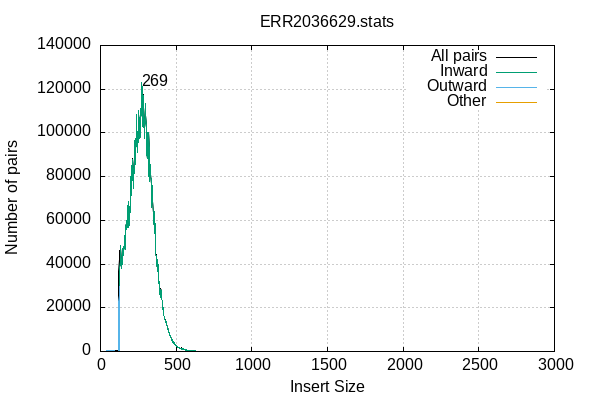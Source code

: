 
            set terminal png size 600,400 truecolor
            set output "ERR2036629-insert-size.png"
            set grid xtics ytics y2tics back lc rgb "#cccccc"
            set rmargin 5
            set label sprintf("%d",269) at 269+10,122873
            set ylabel  "Number of pairs"
            set xlabel  "Insert Size"
            set title "ERR2036629.stats" noenhanced
            plot \
                '-' with lines lc rgb 'black' title 'All pairs', \
                '-' with lines title 'Inward', \
                '-' with lines title 'Outward', \
                '-' with lines title 'Other'
        0	56
1	0
2	125
3	146
4	108
5	118
6	132
7	128
8	109
9	105
10	147
11	160
12	145
13	123
14	133
15	138
16	160
17	160
18	147
19	196
20	180
21	201
22	174
23	195
24	197
25	181
26	141
27	119
28	128
29	186
30	164
31	181
32	183
33	193
34	192
35	191
36	199
37	192
38	251
39	251
40	253
41	288
42	247
43	275
44	251
45	308
46	338
47	339
48	345
49	373
50	367
51	346
52	393
53	405
54	439
55	429
56	397
57	402
58	498
59	449
60	435
61	503
62	508
63	523
64	524
65	527
66	516
67	464
68	500
69	476
70	541
71	537
72	567
73	550
74	576
75	546
76	492
77	523
78	501
79	490
80	484
81	445
82	453
83	422
84	482
85	451
86	456
87	452
88	459
89	445
90	416
91	410
92	393
93	372
94	388
95	353
96	368
97	331
98	292
99	266
100	269
101	292
102	251
103	257
104	271
105	267
106	271
107	308
108	288
109	285
110	279
111	312
112	320
113	300
114	308
115	334
116	454
117	969
118	13298
119	35670
120	34148
121	35845
122	36480
123	42026
124	46301
125	41096
126	38875
127	38577
128	38394
129	41141
130	44983
131	48416
132	40111
133	40332
134	41493
135	39532
136	41134
137	40591
138	37996
139	38792
140	38006
141	39521
142	41935
143	47163
144	39645
145	42263
146	44906
147	46679
148	44752
149	43950
150	44860
151	44748
152	45050
153	47993
154	46947
155	46394
156	47896
157	46990
158	50269
159	52976
160	50737
161	51021
162	48549
163	47642
164	46503
165	46562
166	52357
167	55950
168	57356
169	58717
170	57287
171	58083
172	57687
173	55912
174	56494
175	60109
176	60361
177	61112
178	56742
179	60552
180	63692
181	66980
182	66907
183	68642
184	59650
185	56694
186	58660
187	64661
188	57192
189	62136
190	60442
191	57503
192	57549
193	64213
194	66393
195	63438
196	65777
197	68325
198	72495
199	73366
200	79893
201	75999
202	71294
203	77195
204	83693
205	81113
206	77431
207	85205
208	78738
209	85067
210	82511
211	82572
212	80576
213	78445
214	88114
215	83749
216	80249
217	78931
218	79399
219	79449
220	74661
221	82249
222	81278
223	82718
224	90594
225	91520
226	96489
227	90332
228	94970
229	90739
230	87417
231	85615
232	93286
233	97363
234	94200
235	96706
236	96143
237	108271
238	101742
239	100035
240	93637
241	99213
242	92810
243	96743
244	91268
245	94505
246	94789
247	100660
248	98311
249	97562
250	95532
251	97714
252	99794
253	110185
254	108607
255	104646
256	107245
257	107255
258	105150
259	100418
260	104020
261	97377
262	98439
263	106270
264	104796
265	109915
266	107675
267	111063
268	111589
269	122873
270	119621
271	113509
272	108042
273	108631
274	109470
275	107163
276	117576
277	121050
278	108173
279	103186
280	104895
281	102425
282	107527
283	109685
284	117389
285	116523
286	111375
287	111534
288	106171
289	97612
290	102864
291	99536
292	100774
293	100520
294	102615
295	105236
296	104262
297	105286
298	112890
299	113463
300	108061
301	104040
302	97716
303	96597
304	103414
305	94884
306	89594
307	92072
308	88410
309	93773
310	98610
311	95533
312	98509
313	100102
314	93011
315	79948
316	82447
317	90931
318	88786
319	95786
320	100064
321	93140
322	87275
323	77995
324	80017
325	84150
326	85127
327	82400
328	80711
329	80240
330	82789
331	85619
332	84902
333	80994
334	76809
335	79364
336	69394
337	71083
338	70127
339	66056
340	69058
341	73911
342	76035
343	70263
344	69171
345	67996
346	68834
347	63542
348	62756
349	60611
350	60088
351	62051
352	59806
353	58589
354	57586
355	57732
356	64203
357	61009
358	58513
359	53845
360	54811
361	58505
362	57105
363	49038
364	46526
365	47227
366	44267
367	43555
368	40926
369	40818
370	43808
371	44184
372	43585
373	39251
374	38523
375	36840
376	41929
377	41461
378	38104
379	40056
380	39947
381	37212
382	35585
383	33504
384	32380
385	33728
386	31188
387	31726
388	31040
389	30346
390	31838
391	29611
392	26764
393	25911
394	25739
395	25648
396	25556
397	24639
398	25879
399	28623
400	27788
401	26376
402	26092
403	25250
404	25757
405	24937
406	23728
407	23349
408	23108
409	20975
410	19790
411	19684
412	19454
413	20139
414	18757
415	18482
416	18358
417	17697
418	17086
419	16691
420	16083
421	15463
422	14715
423	15144
424	14885
425	14619
426	15003
427	14287
428	14043
429	14158
430	14438
431	13278
432	13492
433	13755
434	12445
435	13052
436	12649
437	11940
438	12463
439	12385
440	11461
441	10775
442	10261
443	9947
444	10006
445	10437
446	10830
447	10120
448	9715
449	9175
450	9058
451	8695
452	8651
453	8577
454	8242
455	7859
456	8199
457	7977
458	7957
459	7486
460	7073
461	7147
462	6553
463	7016
464	7091
465	6686
466	6110
467	5572
468	5355
469	5213
470	5253
471	4907
472	4962
473	5151
474	5233
475	5439
476	5122
477	4770
478	4335
479	4442
480	4763
481	4403
482	4081
483	3931
484	3830
485	3760
486	4160
487	3991
488	3725
489	3876
490	3668
491	3245
492	3060
493	2875
494	2809
495	2849
496	3202
497	3196
498	3041
499	2663
500	2767
501	2488
502	2482
503	2550
504	2351
505	2281
506	2183
507	2121
508	2341
509	2463
510	2246
511	2270
512	2016
513	1910
514	1834
515	1838
516	1827
517	1851
518	1859
519	1941
520	2057
521	1875
522	1805
523	1627
524	1527
525	1441
526	1508
527	1595
528	1588
529	1564
530	1435
531	1496
532	1559
533	1610
534	1420
535	1191
536	1264
537	1223
538	1132
539	1429
540	1377
541	1249
542	1308
543	1217
544	1189
545	1173
546	1194
547	1133
548	1067
549	1071
550	1032
551	1060
552	962
553	901
554	765
555	807
556	842
557	820
558	797
559	767
560	734
561	706
562	679
563	719
564	651
565	697
566	768
567	743
568	735
569	678
570	658
571	589
572	599
573	477
574	531
575	493
576	637
577	576
578	529
579	594
580	658
581	581
582	532
583	514
584	486
585	506
586	494
587	454
588	426
589	427
590	397
591	396
592	387
593	349
594	384
595	358
596	352
597	324
598	333
599	311
600	324
601	355
602	339
603	398
604	380
605	359
606	386
607	336
608	334
609	327
610	265
611	290
612	308
613	308
614	309
615	344
616	304
617	297
618	272
619	235
620	259
621	257
622	241
623	215
624	235
625	267
626	263
627	218
628	225
629	204
630	171
631	176
632	173
633	147
634	172
635	173
636	195
637	184
638	163
639	135
640	166
641	169
642	153
643	136
644	151
645	159
646	164
647	143
648	147
649	133
650	139
651	179
652	156
653	146
654	145
655	140
656	156
657	111
658	133
659	96
660	136
661	138
662	175
663	154
664	129
665	125
666	129
667	133
668	150
669	111
670	98
671	107
672	144
673	121
674	140
675	147
676	126
677	120
678	93
679	114
680	115
681	111
682	117
683	125
684	118
685	114
686	91
687	93
688	90
689	104
690	100
691	96
692	123
693	97
694	107
695	81
696	111
697	109
698	91
699	119
700	106
701	89
702	91
703	89
704	103
705	70
706	84
707	79
708	74
709	87
710	99
711	94
712	85
713	100
714	105
715	97
716	92
717	94
718	93
719	81
720	80
721	88
722	77
723	89
724	103
725	78
726	98
727	74
728	102
729	103
730	90
731	81
732	83
733	88
734	76
735	93
736	78
737	70
738	83
739	73
740	72
741	87
742	56
743	73
744	76
745	71
746	77
747	71
748	90
749	73
750	68
751	87
752	67
753	78
754	84
755	85
756	96
757	87
758	73
759	73
760	85
761	98
762	73
763	67
764	79
765	75
766	78
767	94
768	74
769	83
770	69
771	50
772	78
773	80
774	88
775	91
776	47
777	59
778	49
779	67
780	65
781	53
782	66
783	69
784	54
785	66
786	51
787	54
788	70
789	69
790	53
791	65
792	47
793	56
794	51
795	62
796	58
797	56
798	56
799	51
800	59
801	54
802	57
803	59
804	76
805	62
806	45
807	46
808	62
809	62
810	53
811	57
812	85
813	65
814	69
815	67
816	70
817	72
818	62
819	71
820	64
821	56
822	65
823	60
824	62
825	59
826	69
827	64
828	57
829	64
830	66
831	43
832	54
833	50
834	47
835	42
836	69
837	64
838	48
839	47
840	46
841	56
842	57
843	54
844	65
845	64
846	61
847	60
848	55
849	60
850	77
851	56
852	65
853	58
854	76
855	69
856	52
857	64
858	51
859	64
860	53
861	51
862	58
863	49
864	68
865	62
866	52
867	43
868	58
869	57
870	48
871	45
872	64
873	47
874	56
875	50
876	49
877	55
878	47
879	46
880	65
881	52
882	55
883	53
884	44
885	37
886	47
887	62
888	54
889	59
890	56
891	47
892	51
893	59
894	57
895	48
896	42
897	50
898	56
899	64
900	65
901	51
902	47
903	65
904	47
905	44
906	51
907	64
908	47
909	49
910	56
911	52
912	46
913	51
914	50
915	50
916	51
917	48
918	52
919	57
920	53
921	59
922	46
923	64
924	51
925	47
926	57
927	56
928	54
929	53
930	51
931	54
932	52
933	49
934	54
935	54
936	52
937	42
938	50
939	57
940	48
941	55
942	54
943	48
944	46
945	57
946	39
947	58
948	41
949	40
950	48
951	41
952	57
953	47
954	55
955	68
956	65
957	50
958	49
959	50
960	56
961	47
962	42
963	72
964	77
965	46
966	68
967	36
968	56
969	32
970	40
971	46
972	43
973	55
974	44
975	39
976	48
977	49
978	51
979	49
980	44
981	37
982	52
983	47
984	45
985	70
986	50
987	55
988	40
989	51
990	44
991	49
992	49
993	54
994	48
995	54
996	59
997	35
998	55
999	61
1000	43
1001	57
1002	36
1003	60
1004	54
1005	59
1006	45
1007	49
1008	51
1009	47
1010	52
1011	46
1012	52
1013	52
1014	40
1015	74
1016	52
1017	37
1018	50
1019	41
1020	47
1021	31
1022	57
1023	53
1024	61
1025	50
1026	61
1027	51
1028	50
1029	52
1030	53
1031	49
1032	46
1033	60
1034	43
1035	61
1036	45
1037	35
1038	38
1039	50
1040	41
1041	51
1042	50
1043	46
1044	61
1045	55
1046	58
1047	53
1048	40
1049	58
1050	58
1051	44
1052	47
1053	52
1054	46
1055	42
1056	47
1057	51
1058	56
1059	52
1060	47
1061	54
1062	62
1063	49
1064	42
1065	57
1066	50
1067	63
1068	39
1069	46
1070	52
1071	44
1072	63
1073	52
1074	58
1075	46
1076	54
1077	52
1078	40
1079	53
1080	50
1081	54
1082	51
1083	49
1084	52
1085	49
1086	39
1087	47
1088	51
1089	50
1090	40
1091	52
1092	49
1093	48
1094	51
1095	58
1096	52
1097	45
1098	48
1099	61
1100	54
1101	58
1102	40
1103	42
1104	48
1105	50
1106	32
1107	54
1108	41
1109	55
1110	64
1111	51
1112	47
1113	32
1114	56
1115	52
1116	51
1117	54
1118	63
1119	47
1120	44
1121	47
1122	48
1123	46
1124	53
1125	56
1126	45
1127	54
1128	52
1129	59
1130	59
1131	55
1132	49
1133	41
1134	43
1135	42
1136	51
1137	46
1138	48
1139	49
1140	52
1141	53
1142	40
1143	38
1144	37
1145	36
1146	36
1147	50
1148	44
1149	50
1150	42
1151	39
1152	44
1153	47
1154	44
1155	52
1156	41
1157	42
1158	42
1159	39
1160	51
1161	45
1162	52
1163	45
1164	56
1165	43
1166	45
1167	54
1168	62
1169	50
1170	39
1171	34
1172	42
1173	44
1174	54
1175	39
1176	55
1177	53
1178	42
1179	35
1180	51
1181	54
1182	42
1183	42
1184	36
1185	43
1186	58
1187	44
1188	48
1189	36
1190	50
1191	49
1192	45
1193	26
1194	52
1195	54
1196	60
1197	55
1198	56
1199	57
1200	56
1201	59
1202	55
1203	70
1204	43
1205	46
1206	45
1207	49
1208	47
1209	56
1210	45
1211	35
1212	47
1213	44
1214	34
1215	41
1216	41
1217	52
1218	60
1219	46
1220	47
1221	47
1222	53
1223	46
1224	55
1225	42
1226	35
1227	47
1228	39
1229	31
1230	56
1231	54
1232	50
1233	44
1234	45
1235	33
1236	50
1237	34
1238	47
1239	50
1240	42
1241	44
1242	42
1243	52
1244	43
1245	40
1246	41
1247	44
1248	37
1249	41
1250	38
1251	37
1252	49
1253	35
1254	36
1255	41
1256	41
1257	37
1258	46
1259	32
1260	43
1261	45
1262	37
1263	52
1264	49
1265	49
1266	42
1267	41
1268	37
1269	36
1270	23
1271	48
1272	36
1273	35
1274	33
1275	38
1276	41
1277	44
1278	36
1279	30
1280	42
1281	37
1282	41
1283	38
1284	46
1285	42
1286	54
1287	44
1288	52
1289	45
1290	33
1291	40
1292	38
1293	55
1294	45
1295	46
1296	38
1297	33
1298	46
1299	36
1300	36
1301	44
1302	29
1303	40
1304	28
1305	30
1306	44
1307	37
1308	38
1309	43
1310	40
1311	31
1312	46
1313	47
1314	26
1315	44
1316	43
1317	49
1318	40
1319	61
1320	34
1321	34
1322	56
1323	42
1324	37
1325	48
1326	47
1327	50
1328	42
1329	41
1330	48
1331	43
1332	42
1333	42
1334	27
1335	31
1336	35
1337	40
1338	31
1339	42
1340	34
1341	44
1342	38
1343	29
1344	45
1345	40
1346	53
1347	46
1348	43
1349	38
1350	34
1351	44
1352	44
1353	46
1354	30
1355	49
1356	49
1357	43
1358	47
1359	48
1360	41
1361	43
1362	44
1363	40
1364	47
1365	35
1366	35
1367	45
1368	54
1369	43
1370	44
1371	60
1372	67
1373	43
1374	52
1375	46
1376	42
1377	53
1378	51
1379	34
1380	41
1381	46
1382	45
1383	52
1384	48
1385	65
1386	51
1387	52
1388	48
1389	62
1390	59
1391	58
1392	50
1393	47
1394	54
1395	56
1396	49
1397	62
1398	53
1399	52
1400	68
1401	50
1402	50
1403	73
1404	61
1405	44
1406	58
1407	65
1408	49
1409	50
1410	44
1411	49
1412	41
1413	55
1414	50
1415	54
1416	46
1417	59
1418	38
1419	43
1420	39
1421	32
1422	49
1423	44
1424	44
1425	45
1426	50
1427	61
1428	64
1429	50
1430	43
1431	48
1432	41
1433	38
1434	46
1435	39
1436	47
1437	36
1438	50
1439	41
1440	51
1441	38
1442	46
1443	45
1444	35
1445	42
1446	44
1447	48
1448	48
1449	51
1450	47
1451	41
1452	36
1453	45
1454	40
1455	42
1456	56
1457	49
1458	48
1459	43
1460	52
1461	47
1462	43
1463	46
1464	49
1465	52
1466	38
1467	46
1468	39
1469	36
1470	31
1471	36
1472	34
1473	47
1474	59
1475	42
1476	38
1477	48
1478	40
1479	53
1480	36
1481	53
1482	55
1483	48
1484	46
1485	52
1486	55
1487	46
1488	57
1489	27
1490	58
1491	45
1492	47
1493	43
1494	44
1495	49
1496	40
1497	60
1498	61
1499	52
1500	46
1501	62
1502	42
1503	45
1504	36
1505	43
1506	48
1507	56
1508	33
1509	48
1510	58
1511	41
1512	50
1513	59
1514	57
1515	54
1516	49
1517	50
1518	60
1519	46
1520	48
1521	46
1522	63
1523	38
1524	45
1525	57
1526	54
1527	47
1528	41
1529	37
1530	39
1531	38
1532	41
1533	44
1534	41
1535	44
1536	53
1537	56
1538	46
1539	44
1540	40
1541	51
1542	42
1543	51
1544	56
1545	53
1546	43
1547	55
1548	43
1549	46
1550	46
1551	57
1552	49
1553	50
1554	51
1555	48
1556	42
1557	52
1558	33
1559	42
1560	49
1561	49
1562	42
1563	39
1564	51
1565	46
1566	42
1567	39
1568	45
1569	48
1570	40
1571	35
1572	52
1573	38
1574	46
1575	52
1576	42
1577	55
1578	46
1579	53
1580	43
1581	50
1582	48
1583	50
1584	55
1585	39
1586	36
1587	51
1588	38
1589	45
1590	39
1591	48
1592	35
1593	46
1594	54
1595	57
1596	57
1597	52
1598	47
1599	49
1600	36
1601	52
1602	47
1603	54
1604	41
1605	32
1606	52
1607	52
1608	48
1609	37
1610	47
1611	47
1612	49
1613	44
1614	45
1615	46
1616	45
1617	41
1618	48
1619	41
1620	43
1621	66
1622	55
1623	55
1624	38
1625	45
1626	49
1627	32
1628	50
1629	49
1630	46
1631	42
1632	43
1633	41
1634	50
1635	44
1636	52
1637	55
1638	46
1639	55
1640	46
1641	38
1642	63
1643	48
1644	45
1645	45
1646	41
1647	37
1648	39
1649	38
1650	40
1651	55
1652	50
1653	52
1654	40
1655	41
1656	50
1657	48
1658	46
1659	72
1660	42
1661	39
1662	51
1663	52
1664	56
1665	39
1666	55
1667	42
1668	40
1669	48
1670	64
1671	34
1672	36
1673	56
1674	49
1675	34
1676	34
1677	46
1678	40
1679	56
1680	57
1681	51
1682	32
1683	44
1684	50
1685	40
1686	35
1687	41
1688	41
1689	47
1690	49
1691	47
1692	49
1693	46
1694	47
1695	48
1696	37
1697	46
1698	48
1699	48
1700	41
1701	46
1702	50
1703	44
1704	44
1705	45
1706	50
1707	59
1708	45
1709	45
1710	47
1711	47
1712	48
1713	52
1714	40
1715	47
1716	68
1717	62
1718	39
1719	45
1720	36
1721	43
1722	47
1723	36
1724	46
1725	59
1726	56
1727	65
1728	57
1729	50
1730	47
1731	44
1732	44
1733	33
1734	45
1735	48
1736	50
1737	62
1738	50
1739	55
1740	55
1741	42
1742	42
1743	50
1744	44
1745	56
1746	45
1747	44
1748	64
1749	63
1750	49
1751	51
1752	68
1753	46
1754	63
1755	49
1756	45
1757	46
1758	49
1759	53
1760	42
1761	44
1762	39
1763	50
1764	50
1765	50
1766	51
1767	50
1768	46
1769	48
1770	40
1771	50
1772	56
1773	58
1774	39
1775	48
1776	54
1777	50
1778	55
1779	45
1780	59
1781	32
1782	41
1783	40
1784	44
1785	53
1786	51
1787	47
1788	51
1789	32
1790	40
1791	59
1792	54
1793	48
1794	47
1795	43
1796	52
1797	41
1798	51
1799	41
1800	51
1801	55
1802	52
1803	43
1804	41
1805	53
1806	49
1807	50
1808	43
1809	50
1810	44
1811	41
1812	43
1813	44
1814	57
1815	38
1816	49
1817	64
1818	57
1819	46
1820	61
1821	46
1822	53
1823	65
1824	57
1825	63
1826	47
1827	47
1828	54
1829	56
1830	47
1831	40
1832	43
1833	42
1834	41
1835	32
1836	48
1837	45
1838	44
1839	44
1840	38
1841	54
1842	53
1843	54
1844	41
1845	48
1846	45
1847	48
1848	40
1849	55
1850	45
1851	58
1852	56
1853	56
1854	62
1855	43
1856	44
1857	51
1858	60
1859	40
1860	40
1861	54
1862	44
1863	50
1864	54
1865	47
1866	44
1867	48
1868	47
1869	37
1870	54
1871	46
1872	54
1873	58
1874	45
1875	54
1876	34
1877	54
1878	29
1879	40
1880	45
1881	46
1882	47
1883	37
1884	38
1885	49
1886	44
1887	48
1888	49
1889	46
1890	46
1891	39
1892	38
1893	39
1894	40
1895	46
1896	57
1897	60
1898	44
1899	55
1900	53
1901	42
1902	39
1903	60
1904	53
1905	49
1906	46
1907	57
1908	45
1909	46
1910	34
1911	40
1912	42
1913	49
1914	65
1915	44
1916	47
1917	29
1918	67
1919	53
1920	59
1921	38
1922	53
1923	54
1924	39
1925	54
1926	46
1927	49
1928	37
1929	35
1930	44
1931	45
1932	44
1933	49
1934	39
1935	52
1936	44
1937	43
1938	42
1939	59
1940	48
1941	37
1942	45
1943	44
1944	30
1945	38
1946	55
1947	39
1948	42
1949	36
1950	46
1951	52
1952	58
1953	46
1954	44
1955	46
1956	49
1957	49
1958	53
1959	52
1960	51
1961	56
1962	51
1963	58
1964	47
1965	47
1966	49
1967	36
1968	45
1969	60
1970	53
1971	38
1972	38
1973	42
1974	49
1975	47
1976	43
1977	53
1978	51
1979	56
1980	48
1981	46
1982	51
1983	48
1984	46
1985	48
1986	46
1987	55
1988	52
1989	47
1990	43
1991	50
1992	50
1993	34
1994	51
1995	50
1996	38
1997	50
1998	38
1999	44
2000	48
2001	44
2002	38
2003	49
2004	43
2005	43
2006	52
2007	40
2008	51
2009	55
2010	45
2011	54
2012	44
2013	39
2014	51
2015	42
2016	42
2017	56
2018	35
2019	48
2020	51
2021	44
2022	29
2023	52
2024	39
2025	41
2026	65
2027	53
2028	38
2029	51
2030	43
2031	50
2032	55
2033	44
2034	47
2035	34
2036	50
2037	35
2038	50
2039	42
2040	56
2041	54
2042	42
2043	38
2044	41
2045	52
2046	51
2047	35
2048	33
2049	47
2050	39
2051	44
2052	36
2053	57
2054	52
2055	42
2056	40
2057	49
2058	37
2059	44
2060	47
2061	55
2062	48
2063	59
2064	55
2065	57
2066	43
2067	32
2068	44
2069	42
2070	42
2071	46
2072	37
2073	37
2074	37
2075	45
2076	49
2077	52
2078	42
2079	35
2080	45
2081	30
2082	37
2083	51
2084	49
2085	52
2086	47
2087	64
2088	50
2089	55
2090	46
2091	41
2092	30
2093	39
2094	39
2095	29
2096	46
2097	52
2098	38
2099	37
2100	68
2101	28
2102	46
2103	34
2104	50
2105	36
2106	35
2107	32
2108	42
2109	44
2110	51
2111	42
2112	51
2113	41
2114	39
2115	43
2116	41
2117	49
2118	48
2119	51
2120	44
2121	45
2122	47
2123	38
2124	52
2125	57
2126	62
2127	58
2128	51
2129	40
2130	55
2131	47
2132	44
2133	45
2134	45
2135	55
2136	58
2137	56
2138	32
2139	42
2140	48
2141	40
2142	40
2143	48
2144	46
2145	57
2146	51
2147	47
2148	54
2149	45
2150	41
2151	32
2152	30
2153	59
2154	37
2155	48
2156	37
2157	35
2158	46
2159	37
2160	50
2161	45
2162	35
2163	44
2164	41
2165	42
2166	43
2167	45
2168	55
2169	51
2170	29
2171	39
2172	50
2173	39
2174	56
2175	41
2176	45
2177	30
2178	48
2179	39
2180	37
2181	58
2182	37
2183	49
2184	42
2185	37
2186	47
2187	27
2188	32
2189	39
2190	35
2191	46
2192	48
2193	39
2194	42
2195	39
2196	42
2197	49
2198	40
2199	42
2200	39
2201	41
2202	41
2203	31
2204	39
2205	42
2206	36
2207	46
2208	54
2209	35
2210	44
2211	54
2212	34
2213	53
2214	38
2215	51
2216	47
2217	56
2218	56
2219	50
2220	44
2221	47
2222	51
2223	44
2224	38
2225	47
2226	30
2227	42
2228	42
2229	38
2230	38
2231	43
2232	55
2233	44
2234	26
2235	41
2236	45
2237	48
2238	45
2239	43
2240	44
2241	42
2242	52
2243	49
2244	46
2245	43
2246	53
2247	56
2248	44
2249	45
2250	42
2251	60
2252	40
2253	45
2254	45
2255	46
2256	53
2257	46
2258	46
2259	41
2260	44
2261	40
2262	55
2263	42
2264	37
2265	55
2266	52
2267	40
2268	36
2269	44
2270	55
2271	42
2272	53
2273	34
2274	46
2275	43
2276	44
2277	39
2278	35
2279	47
2280	50
2281	38
2282	45
2283	42
2284	44
2285	41
2286	49
2287	48
2288	44
2289	55
2290	35
2291	41
2292	53
2293	56
2294	48
2295	54
2296	40
2297	44
2298	38
2299	48
2300	57
2301	42
2302	45
2303	44
2304	46
2305	44
2306	46
2307	50
2308	50
2309	30
2310	49
2311	36
2312	54
2313	44
2314	42
2315	40
2316	42
2317	50
2318	41
2319	54
2320	51
2321	39
2322	35
2323	42
2324	41
2325	39
2326	34
2327	41
2328	44
2329	40
2330	39
2331	42
2332	42
2333	45
2334	48
2335	44
2336	43
2337	39
2338	42
2339	48
2340	32
2341	40
2342	55
2343	35
2344	47
2345	33
2346	35
2347	43
2348	53
2349	33
2350	43
2351	41
2352	42
2353	45
2354	32
2355	35
2356	42
2357	49
2358	38
2359	38
2360	47
2361	34
2362	38
2363	42
2364	47
2365	35
2366	35
2367	45
2368	47
2369	36
2370	54
2371	32
2372	45
2373	34
2374	44
2375	35
2376	43
2377	42
2378	43
2379	41
2380	60
2381	36
2382	35
2383	46
2384	49
2385	57
2386	40
2387	42
2388	49
2389	49
2390	51
2391	63
2392	46
2393	49
2394	50
2395	42
2396	45
2397	40
2398	34
2399	32
2400	42
2401	42
2402	40
2403	46
2404	38
2405	48
2406	43
2407	46
2408	50
2409	39
2410	39
2411	38
2412	49
2413	40
2414	46
2415	32
2416	39
2417	36
2418	27
2419	39
2420	38
2421	37
2422	41
2423	41
2424	41
2425	50
2426	47
2427	37
2428	46
2429	39
2430	33
2431	39
2432	44
2433	32
2434	34
2435	32
2436	43
2437	39
2438	45
2439	53
2440	33
2441	46
2442	29
2443	43
2444	36
2445	36
2446	35
2447	35
2448	35
2449	52
2450	33
2451	35
2452	44
2453	36
2454	36
2455	56
2456	32
2457	36
2458	35
2459	47
2460	36
2461	39
2462	46
2463	36
2464	46
2465	58
2466	54
2467	36
2468	40
2469	35
2470	40
2471	40
2472	30
2473	46
2474	36
2475	40
2476	47
2477	37
2478	41
2479	44
2480	43
2481	40
2482	46
2483	44
2484	61
2485	42
2486	61
2487	60
2488	50
2489	47
2490	50
2491	35
2492	33
2493	48
2494	46
2495	25
2496	45
2497	44
2498	62
2499	54
2500	45
2501	52
2502	40
2503	63
2504	32
2505	54
2506	41
2507	32
2508	37
2509	40
2510	47
2511	34
2512	46
2513	45
2514	37
2515	41
2516	37
2517	47
2518	34
2519	35
2520	47
2521	36
2522	36
2523	35
2524	52
2525	43
2526	31
2527	45
2528	26
2529	29
2530	35
2531	35
2532	36
2533	37
2534	43
2535	43
2536	39
2537	41
2538	43
2539	52
2540	36
2541	43
2542	29
2543	42
2544	30
2545	46
2546	28
2547	46
2548	45
end
0	0
1	0
2	0
3	0
4	0
5	0
6	0
7	0
8	0
9	0
10	0
11	0
12	0
13	0
14	0
15	0
16	0
17	0
18	0
19	25
20	13
21	34
22	3
23	3
24	2
25	0
26	3
27	1
28	2
29	8
30	9
31	10
32	8
33	10
34	18
35	19
36	26
37	18
38	19
39	24
40	33
41	46
42	30
43	54
44	39
45	38
46	55
47	46
48	62
49	60
50	75
51	57
52	74
53	70
54	86
55	76
56	91
57	85
58	114
59	95
60	89
61	96
62	111
63	126
64	155
65	163
66	159
67	126
68	148
69	144
70	166
71	195
72	180
73	179
74	202
75	184
76	171
77	189
78	174
79	173
80	166
81	164
82	171
83	161
84	192
85	163
86	198
87	172
88	201
89	164
90	182
91	166
92	177
93	176
94	183
95	153
96	196
97	174
98	161
99	148
100	149
101	161
102	136
103	159
104	162
105	170
106	163
107	207
108	172
109	195
110	175
111	201
112	202
113	187
114	200
115	212
116	260
117	472
118	2702
119	13772
120	12886
121	13702
122	13719
123	16631
124	16398
125	11875
126	30524
127	38512
128	38343
129	41087
130	44930
131	48371
132	40080
133	40286
134	41459
135	39485
136	41100
137	40561
138	37962
139	38754
140	37965
141	39476
142	41904
143	47126
144	39610
145	42235
146	44864
147	46636
148	44725
149	43907
150	44805
151	44696
152	45008
153	47958
154	46904
155	46359
156	47863
157	46948
158	50242
159	52932
160	50703
161	50975
162	48515
163	47604
164	46468
165	46529
166	52307
167	55910
168	57319
169	58670
170	57251
171	58049
172	57643
173	55875
174	56459
175	60077
176	60327
177	61068
178	56705
179	60518
180	63639
181	66953
182	66864
183	68612
184	59612
185	56656
186	58623
187	64625
188	57157
189	62099
190	60397
191	57458
192	57511
193	64174
194	66364
195	63404
196	65734
197	68285
198	72463
199	73327
200	79860
201	75956
202	71255
203	77155
204	83651
205	81075
206	77383
207	85152
208	78697
209	85030
210	82465
211	82530
212	80538
213	78408
214	88068
215	83708
216	80208
217	78880
218	79371
219	79411
220	74616
221	82217
222	81253
223	82677
224	90544
225	91473
226	96462
227	90298
228	94922
229	90703
230	87372
231	85580
232	93238
233	97331
234	94156
235	96678
236	96106
237	108229
238	101713
239	100007
240	93616
241	99187
242	92785
243	96707
244	91227
245	94478
246	94757
247	100636
248	98281
249	97530
250	95499
251	97676
252	99764
253	110152
254	108565
255	104608
256	107215
257	107222
258	105108
259	100385
260	103981
261	97345
262	98408
263	106241
264	104760
265	109890
266	107640
267	111036
268	111545
269	122844
270	119583
271	113484
272	108011
273	108608
274	109429
275	107119
276	117535
277	121018
278	108139
279	103152
280	104859
281	102390
282	107506
283	109650
284	117350
285	116483
286	111343
287	111491
288	106136
289	97572
290	102821
291	99503
292	100742
293	100484
294	102572
295	105205
296	104235
297	105245
298	112855
299	113426
300	108021
301	104009
302	97683
303	96561
304	103375
305	94855
306	89562
307	92044
308	88374
309	93745
310	98578
311	95488
312	98473
313	100069
314	92984
315	79911
316	82415
317	90899
318	88752
319	95758
320	100028
321	93116
322	87240
323	77951
324	79990
325	84118
326	85084
327	82356
328	80680
329	80201
330	82752
331	85582
332	84868
333	80959
334	76775
335	79335
336	69364
337	71045
338	70097
339	66030
340	69029
341	73872
342	76002
343	70244
344	69144
345	67961
346	68801
347	63511
348	62724
349	60574
350	60047
351	62014
352	59757
353	58552
354	57557
355	57704
356	64170
357	60974
358	58478
359	53803
360	54771
361	58471
362	57067
363	49008
364	46491
365	47201
366	44232
367	43531
368	40902
369	40788
370	43772
371	44147
372	43555
373	39216
374	38482
375	36804
376	41890
377	41427
378	38076
379	40018
380	39920
381	37173
382	35559
383	33472
384	32348
385	33698
386	31161
387	31706
388	31007
389	30313
390	31810
391	29581
392	26735
393	25877
394	25699
395	25616
396	25526
397	24600
398	25852
399	28590
400	27766
401	26337
402	26063
403	25212
404	25724
405	24899
406	23686
407	23321
408	23079
409	20952
410	19760
411	19655
412	19426
413	20110
414	18733
415	18453
416	18333
417	17671
418	17055
419	16660
420	16059
421	15436
422	14681
423	15113
424	14850
425	14581
426	14976
427	14257
428	14009
429	14126
430	14409
431	13247
432	13464
433	13728
434	12419
435	13030
436	12622
437	11901
438	12431
439	12342
440	11419
441	10733
442	10230
443	9922
444	9981
445	10410
446	10799
447	10088
448	9671
449	9137
450	9026
451	8663
452	8623
453	8543
454	8217
455	7834
456	8170
457	7957
458	7926
459	7462
460	7047
461	7115
462	6527
463	6998
464	7060
465	6656
466	6081
467	5540
468	5329
469	5174
470	5224
471	4874
472	4936
473	5118
474	5209
475	5410
476	5093
477	4740
478	4302
479	4407
480	4734
481	4375
482	4055
483	3909
484	3795
485	3725
486	4125
487	3964
488	3697
489	3847
490	3642
491	3215
492	3030
493	2853
494	2786
495	2819
496	3163
497	3165
498	3019
499	2639
500	2738
501	2458
502	2452
503	2523
504	2317
505	2257
506	2153
507	2095
508	2302
509	2430
510	2213
511	2248
512	1983
513	1884
514	1811
515	1809
516	1808
517	1826
518	1831
519	1919
520	2028
521	1843
522	1768
523	1588
524	1478
525	1410
526	1472
527	1567
528	1566
529	1520
530	1403
531	1468
532	1520
533	1583
534	1385
535	1165
536	1231
537	1195
538	1109
539	1403
540	1349
541	1217
542	1272
543	1187
544	1157
545	1130
546	1164
547	1106
548	1027
549	1043
550	1000
551	1025
552	929
553	874
554	743
555	780
556	809
557	793
558	760
559	734
560	707
561	671
562	644
563	673
564	618
565	648
566	726
567	707
568	713
569	661
570	629
571	572
572	582
573	443
574	498
575	467
576	599
577	551
578	499
579	560
580	632
581	557
582	497
583	486
584	454
585	490
586	468
587	425
588	402
589	404
590	376
591	366
592	354
593	323
594	361
595	335
596	330
597	293
598	305
599	280
600	296
601	327
602	314
603	364
604	340
605	326
606	359
607	311
608	308
609	285
610	247
611	268
612	277
613	276
614	281
615	315
616	280
617	268
618	238
619	204
620	230
621	232
622	201
623	186
624	210
625	232
626	242
627	192
628	184
629	177
630	150
631	154
632	157
633	123
634	141
635	147
636	160
637	160
638	131
639	112
640	139
641	140
642	121
643	107
644	123
645	137
646	128
647	124
648	117
649	106
650	112
651	150
652	124
653	121
654	128
655	105
656	126
657	90
658	113
659	71
660	111
661	109
662	145
663	119
664	108
665	103
666	103
667	103
668	115
669	88
670	81
671	82
672	106
673	90
674	106
675	119
676	91
677	87
678	71
679	87
680	89
681	90
682	85
683	89
684	97
685	84
686	72
687	70
688	74
689	74
690	78
691	81
692	89
693	77
694	86
695	61
696	86
697	80
698	71
699	81
700	82
701	65
702	69
703	73
704	69
705	54
706	53
707	51
708	56
709	58
710	69
711	65
712	64
713	66
714	71
715	66
716	70
717	64
718	60
719	51
720	55
721	66
722	58
723	63
724	73
725	51
726	71
727	45
728	72
729	67
730	61
731	57
732	62
733	58
734	47
735	64
736	58
737	53
738	57
739	49
740	46
741	62
742	35
743	53
744	50
745	41
746	53
747	46
748	68
749	53
750	49
751	62
752	38
753	52
754	59
755	58
756	68
757	56
758	49
759	53
760	53
761	62
762	45
763	42
764	44
765	57
766	54
767	63
768	46
769	55
770	42
771	27
772	48
773	56
774	56
775	60
776	33
777	41
778	34
779	44
780	47
781	32
782	36
783	44
784	35
785	38
786	34
787	35
788	46
789	42
790	38
791	40
792	25
793	36
794	33
795	41
796	42
797	35
798	39
799	33
800	33
801	28
802	32
803	36
804	43
805	38
806	34
807	23
808	37
809	34
810	30
811	35
812	46
813	35
814	41
815	48
816	48
817	47
818	36
819	48
820	43
821	33
822	33
823	40
824	44
825	32
826	38
827	37
828	34
829	42
830	41
831	23
832	30
833	28
834	25
835	26
836	41
837	35
838	26
839	33
840	33
841	28
842	36
843	31
844	36
845	41
846	35
847	35
848	27
849	34
850	40
851	31
852	31
853	32
854	47
855	39
856	36
857	35
858	32
859	36
860	33
861	31
862	35
863	30
864	49
865	34
866	36
867	20
868	32
869	29
870	29
871	25
872	31
873	26
874	26
875	31
876	28
877	25
878	28
879	29
880	42
881	29
882	32
883	33
884	28
885	16
886	18
887	38
888	32
889	32
890	28
891	27
892	26
893	31
894	31
895	27
896	22
897	23
898	31
899	39
900	43
901	22
902	29
903	31
904	26
905	25
906	24
907	44
908	32
909	25
910	25
911	27
912	28
913	26
914	30
915	26
916	33
917	25
918	27
919	33
920	26
921	37
922	32
923	33
924	27
925	23
926	29
927	27
928	29
929	33
930	20
931	28
932	33
933	27
934	30
935	34
936	26
937	27
938	33
939	29
940	27
941	38
942	30
943	31
944	27
945	34
946	28
947	44
948	33
949	24
950	30
951	23
952	37
953	29
954	35
955	41
956	47
957	33
958	28
959	29
960	40
961	26
962	23
963	50
964	53
965	27
966	42
967	24
968	30
969	16
970	14
971	30
972	25
973	35
974	23
975	23
976	30
977	28
978	27
979	33
980	26
981	21
982	36
983	27
984	23
985	43
986	33
987	26
988	24
989	23
990	21
991	23
992	25
993	25
994	21
995	30
996	34
997	15
998	32
999	34
1000	27
1001	34
1002	24
1003	33
1004	39
1005	32
1006	26
1007	24
1008	33
1009	30
1010	34
1011	23
1012	27
1013	39
1014	29
1015	31
1016	23
1017	24
1018	26
1019	18
1020	22
1021	13
1022	29
1023	29
1024	38
1025	33
1026	33
1027	22
1028	26
1029	27
1030	30
1031	29
1032	26
1033	32
1034	24
1035	31
1036	32
1037	18
1038	18
1039	29
1040	24
1041	32
1042	24
1043	27
1044	35
1045	34
1046	40
1047	24
1048	21
1049	34
1050	37
1051	23
1052	27
1053	27
1054	31
1055	22
1056	24
1057	29
1058	33
1059	28
1060	34
1061	35
1062	32
1063	35
1064	24
1065	30
1066	27
1067	37
1068	23
1069	21
1070	24
1071	25
1072	34
1073	34
1074	29
1075	26
1076	30
1077	27
1078	17
1079	29
1080	29
1081	35
1082	25
1083	28
1084	28
1085	33
1086	24
1087	30
1088	32
1089	25
1090	19
1091	30
1092	27
1093	28
1094	29
1095	30
1096	26
1097	26
1098	27
1099	31
1100	24
1101	32
1102	23
1103	22
1104	30
1105	36
1106	18
1107	32
1108	27
1109	34
1110	42
1111	26
1112	26
1113	24
1114	30
1115	30
1116	33
1117	34
1118	33
1119	24
1120	27
1121	21
1122	23
1123	20
1124	38
1125	27
1126	23
1127	27
1128	26
1129	24
1130	23
1131	34
1132	27
1133	23
1134	30
1135	25
1136	34
1137	25
1138	28
1139	28
1140	23
1141	20
1142	15
1143	17
1144	14
1145	20
1146	15
1147	27
1148	23
1149	32
1150	26
1151	19
1152	23
1153	31
1154	19
1155	28
1156	28
1157	22
1158	25
1159	19
1160	31
1161	32
1162	30
1163	26
1164	31
1165	28
1166	25
1167	34
1168	42
1169	32
1170	24
1171	15
1172	29
1173	27
1174	37
1175	18
1176	34
1177	25
1178	18
1179	16
1180	34
1181	20
1182	19
1183	21
1184	18
1185	28
1186	31
1187	21
1188	19
1189	16
1190	28
1191	29
1192	35
1193	17
1194	31
1195	34
1196	25
1197	28
1198	36
1199	30
1200	34
1201	33
1202	36
1203	39
1204	21
1205	25
1206	24
1207	27
1208	17
1209	29
1210	24
1211	20
1212	32
1213	18
1214	15
1215	26
1216	17
1217	23
1218	27
1219	22
1220	25
1221	22
1222	34
1223	21
1224	28
1225	29
1226	13
1227	24
1228	22
1229	19
1230	25
1231	27
1232	25
1233	22
1234	19
1235	16
1236	32
1237	17
1238	28
1239	28
1240	20
1241	26
1242	26
1243	36
1244	26
1245	23
1246	19
1247	19
1248	24
1249	19
1250	20
1251	20
1252	26
1253	22
1254	24
1255	30
1256	18
1257	19
1258	25
1259	14
1260	20
1261	24
1262	17
1263	27
1264	26
1265	15
1266	22
1267	19
1268	20
1269	25
1270	10
1271	24
1272	20
1273	14
1274	15
1275	20
1276	26
1277	20
1278	14
1279	13
1280	20
1281	19
1282	20
1283	17
1284	25
1285	23
1286	23
1287	21
1288	15
1289	15
1290	19
1291	17
1292	16
1293	37
1294	16
1295	20
1296	15
1297	19
1298	22
1299	18
1300	17
1301	21
1302	9
1303	15
1304	12
1305	14
1306	19
1307	16
1308	17
1309	26
1310	16
1311	17
1312	24
1313	22
1314	13
1315	19
1316	17
1317	30
1318	22
1319	31
1320	12
1321	20
1322	19
1323	24
1324	19
1325	27
1326	22
1327	31
1328	20
1329	25
1330	26
1331	22
1332	16
1333	24
1334	16
1335	18
1336	25
1337	17
1338	14
1339	23
1340	16
1341	22
1342	25
1343	15
1344	19
1345	27
1346	26
1347	23
1348	18
1349	19
1350	12
1351	29
1352	19
1353	12
1354	12
1355	25
1356	27
1357	26
1358	27
1359	20
1360	16
1361	21
1362	25
1363	21
1364	22
1365	14
1366	14
1367	16
1368	25
1369	21
1370	12
1371	32
1372	31
1373	19
1374	31
1375	24
1376	18
1377	25
1378	26
1379	11
1380	21
1381	22
1382	21
1383	31
1384	27
1385	35
1386	19
1387	19
1388	30
1389	32
1390	29
1391	26
1392	21
1393	29
1394	28
1395	27
1396	27
1397	28
1398	26
1399	31
1400	40
1401	26
1402	29
1403	37
1404	29
1405	14
1406	26
1407	33
1408	22
1409	23
1410	20
1411	26
1412	22
1413	27
1414	28
1415	18
1416	13
1417	27
1418	22
1419	23
1420	17
1421	9
1422	21
1423	20
1424	17
1425	24
1426	21
1427	27
1428	36
1429	25
1430	21
1431	17
1432	20
1433	16
1434	23
1435	15
1436	26
1437	20
1438	20
1439	18
1440	28
1441	15
1442	16
1443	17
1444	17
1445	22
1446	17
1447	25
1448	21
1449	33
1450	21
1451	19
1452	9
1453	21
1454	19
1455	24
1456	23
1457	20
1458	28
1459	23
1460	27
1461	17
1462	20
1463	19
1464	25
1465	28
1466	22
1467	21
1468	17
1469	22
1470	19
1471	20
1472	14
1473	20
1474	23
1475	19
1476	17
1477	28
1478	18
1479	28
1480	18
1481	27
1482	26
1483	19
1484	20
1485	18
1486	21
1487	21
1488	35
1489	16
1490	31
1491	20
1492	26
1493	22
1494	17
1495	25
1496	18
1497	25
1498	35
1499	21
1500	22
1501	26
1502	17
1503	20
1504	12
1505	23
1506	30
1507	31
1508	14
1509	26
1510	28
1511	20
1512	18
1513	35
1514	28
1515	27
1516	25
1517	18
1518	37
1519	18
1520	21
1521	24
1522	33
1523	17
1524	18
1525	22
1526	22
1527	28
1528	15
1529	19
1530	21
1531	22
1532	21
1533	15
1534	17
1535	19
1536	22
1537	28
1538	21
1539	14
1540	19
1541	15
1542	20
1543	26
1544	24
1545	28
1546	23
1547	24
1548	22
1549	23
1550	24
1551	19
1552	21
1553	25
1554	17
1555	20
1556	22
1557	25
1558	11
1559	18
1560	23
1561	20
1562	19
1563	13
1564	29
1565	26
1566	21
1567	22
1568	22
1569	19
1570	16
1571	15
1572	31
1573	13
1574	19
1575	20
1576	22
1577	20
1578	21
1579	18
1580	17
1581	25
1582	26
1583	20
1584	33
1585	23
1586	20
1587	24
1588	19
1589	15
1590	14
1591	28
1592	14
1593	15
1594	20
1595	22
1596	24
1597	24
1598	21
1599	30
1600	12
1601	28
1602	16
1603	22
1604	21
1605	10
1606	21
1607	17
1608	25
1609	21
1610	19
1611	20
1612	21
1613	15
1614	22
1615	21
1616	15
1617	19
1618	16
1619	23
1620	20
1621	28
1622	26
1623	27
1624	19
1625	16
1626	18
1627	17
1628	20
1629	26
1630	25
1631	22
1632	18
1633	23
1634	29
1635	20
1636	26
1637	27
1638	21
1639	28
1640	17
1641	15
1642	28
1643	28
1644	23
1645	20
1646	25
1647	19
1648	15
1649	17
1650	16
1651	28
1652	22
1653	21
1654	15
1655	13
1656	22
1657	20
1658	17
1659	30
1660	17
1661	17
1662	28
1663	24
1664	31
1665	15
1666	23
1667	17
1668	18
1669	27
1670	30
1671	18
1672	11
1673	34
1674	19
1675	15
1676	19
1677	27
1678	19
1679	28
1680	27
1681	24
1682	10
1683	20
1684	21
1685	14
1686	15
1687	24
1688	25
1689	21
1690	25
1691	22
1692	28
1693	26
1694	25
1695	24
1696	17
1697	25
1698	24
1699	18
1700	17
1701	14
1702	24
1703	23
1704	25
1705	21
1706	23
1707	21
1708	27
1709	23
1710	26
1711	30
1712	30
1713	25
1714	17
1715	31
1716	27
1717	33
1718	19
1719	19
1720	15
1721	24
1722	22
1723	17
1724	24
1725	34
1726	31
1727	34
1728	27
1729	27
1730	27
1731	24
1732	26
1733	16
1734	18
1735	30
1736	27
1737	33
1738	32
1739	27
1740	24
1741	23
1742	24
1743	31
1744	20
1745	30
1746	27
1747	23
1748	38
1749	30
1750	25
1751	29
1752	38
1753	24
1754	33
1755	25
1756	21
1757	23
1758	19
1759	19
1760	16
1761	20
1762	19
1763	22
1764	21
1765	30
1766	29
1767	31
1768	18
1769	21
1770	17
1771	28
1772	33
1773	33
1774	25
1775	27
1776	27
1777	28
1778	27
1779	25
1780	40
1781	16
1782	24
1783	22
1784	20
1785	29
1786	23
1787	21
1788	23
1789	12
1790	16
1791	39
1792	24
1793	24
1794	21
1795	34
1796	28
1797	19
1798	26
1799	17
1800	23
1801	29
1802	26
1803	18
1804	24
1805	26
1806	36
1807	30
1808	24
1809	24
1810	25
1811	24
1812	22
1813	22
1814	35
1815	23
1816	32
1817	38
1818	25
1819	23
1820	34
1821	31
1822	28
1823	37
1824	39
1825	34
1826	24
1827	20
1828	34
1829	33
1830	23
1831	18
1832	24
1833	24
1834	23
1835	16
1836	25
1837	17
1838	29
1839	25
1840	20
1841	34
1842	28
1843	36
1844	27
1845	31
1846	28
1847	30
1848	22
1849	35
1850	26
1851	27
1852	34
1853	32
1854	34
1855	22
1856	19
1857	25
1858	26
1859	15
1860	18
1861	26
1862	18
1863	20
1864	29
1865	30
1866	20
1867	24
1868	22
1869	15
1870	35
1871	27
1872	31
1873	27
1874	21
1875	30
1876	17
1877	34
1878	16
1879	19
1880	21
1881	22
1882	27
1883	23
1884	20
1885	23
1886	20
1887	19
1888	25
1889	22
1890	26
1891	18
1892	20
1893	19
1894	19
1895	25
1896	32
1897	31
1898	28
1899	29
1900	35
1901	22
1902	17
1903	37
1904	31
1905	21
1906	26
1907	29
1908	22
1909	26
1910	18
1911	18
1912	18
1913	33
1914	33
1915	23
1916	27
1917	20
1918	31
1919	28
1920	24
1921	23
1922	20
1923	20
1924	14
1925	26
1926	24
1927	26
1928	17
1929	22
1930	23
1931	21
1932	17
1933	19
1934	18
1935	26
1936	23
1937	23
1938	19
1939	29
1940	29
1941	23
1942	25
1943	25
1944	12
1945	15
1946	30
1947	21
1948	20
1949	20
1950	24
1951	25
1952	29
1953	27
1954	30
1955	29
1956	28
1957	24
1958	28
1959	28
1960	34
1961	30
1962	32
1963	36
1964	18
1965	29
1966	22
1967	16
1968	23
1969	32
1970	22
1971	16
1972	20
1973	21
1974	27
1975	26
1976	19
1977	20
1978	24
1979	26
1980	22
1981	24
1982	21
1983	29
1984	21
1985	26
1986	20
1987	23
1988	28
1989	28
1990	25
1991	23
1992	30
1993	14
1994	23
1995	22
1996	20
1997	28
1998	17
1999	18
2000	24
2001	29
2002	18
2003	32
2004	19
2005	17
2006	27
2007	22
2008	21
2009	36
2010	23
2011	30
2012	19
2013	9
2014	24
2015	14
2016	22
2017	30
2018	17
2019	24
2020	29
2021	28
2022	14
2023	22
2024	22
2025	29
2026	34
2027	23
2028	26
2029	26
2030	21
2031	25
2032	26
2033	21
2034	34
2035	15
2036	25
2037	18
2038	22
2039	18
2040	30
2041	27
2042	23
2043	19
2044	20
2045	27
2046	30
2047	19
2048	14
2049	24
2050	18
2051	23
2052	22
2053	29
2054	24
2055	27
2056	19
2057	28
2058	15
2059	23
2060	24
2061	28
2062	23
2063	25
2064	30
2065	26
2066	23
2067	12
2068	18
2069	25
2070	21
2071	18
2072	16
2073	21
2074	16
2075	17
2076	29
2077	24
2078	24
2079	20
2080	25
2081	13
2082	22
2083	23
2084	29
2085	29
2086	20
2087	32
2088	25
2089	21
2090	21
2091	21
2092	15
2093	20
2094	24
2095	17
2096	24
2097	24
2098	19
2099	17
2100	31
2101	13
2102	31
2103	18
2104	28
2105	22
2106	15
2107	19
2108	18
2109	19
2110	24
2111	16
2112	29
2113	21
2114	19
2115	25
2116	22
2117	26
2118	20
2119	25
2120	24
2121	27
2122	26
2123	24
2124	22
2125	25
2126	35
2127	21
2128	30
2129	23
2130	21
2131	22
2132	24
2133	26
2134	20
2135	28
2136	29
2137	30
2138	11
2139	20
2140	26
2141	21
2142	17
2143	19
2144	23
2145	26
2146	30
2147	25
2148	31
2149	26
2150	17
2151	22
2152	13
2153	33
2154	17
2155	24
2156	22
2157	20
2158	23
2159	15
2160	30
2161	29
2162	18
2163	21
2164	20
2165	22
2166	20
2167	25
2168	31
2169	25
2170	10
2171	19
2172	23
2173	16
2174	26
2175	20
2176	19
2177	21
2178	27
2179	17
2180	21
2181	28
2182	17
2183	22
2184	21
2185	13
2186	21
2187	12
2188	12
2189	13
2190	16
2191	18
2192	26
2193	18
2194	18
2195	16
2196	18
2197	22
2198	25
2199	20
2200	17
2201	14
2202	17
2203	18
2204	19
2205	17
2206	13
2207	17
2208	28
2209	15
2210	21
2211	23
2212	15
2213	29
2214	18
2215	26
2216	25
2217	25
2218	27
2219	20
2220	24
2221	22
2222	22
2223	14
2224	18
2225	26
2226	16
2227	20
2228	21
2229	19
2230	17
2231	22
2232	23
2233	20
2234	13
2235	17
2236	22
2237	21
2238	26
2239	20
2240	24
2241	25
2242	26
2243	17
2244	18
2245	22
2246	29
2247	27
2248	25
2249	22
2250	13
2251	21
2252	18
2253	22
2254	25
2255	26
2256	22
2257	18
2258	22
2259	16
2260	21
2261	13
2262	23
2263	28
2264	14
2265	27
2266	23
2267	17
2268	14
2269	20
2270	23
2271	21
2272	28
2273	14
2274	25
2275	18
2276	19
2277	21
2278	12
2279	24
2280	23
2281	20
2282	21
2283	19
2284	26
2285	23
2286	32
2287	25
2288	16
2289	29
2290	19
2291	24
2292	24
2293	27
2294	25
2295	19
2296	22
2297	17
2298	17
2299	18
2300	31
2301	22
2302	28
2303	15
2304	27
2305	28
2306	28
2307	19
2308	27
2309	15
2310	27
2311	22
2312	31
2313	20
2314	22
2315	14
2316	13
2317	21
2318	26
2319	26
2320	20
2321	19
2322	16
2323	23
2324	18
2325	22
2326	16
2327	13
2328	19
2329	18
2330	16
2331	19
2332	21
2333	20
2334	16
2335	21
2336	27
2337	15
2338	22
2339	24
2340	13
2341	22
2342	31
2343	19
2344	27
2345	19
2346	18
2347	20
2348	22
2349	13
2350	26
2351	24
2352	27
2353	22
2354	17
2355	14
2356	16
2357	17
2358	15
2359	15
2360	24
2361	12
2362	21
2363	19
2364	25
2365	17
2366	17
2367	27
2368	23
2369	17
2370	31
2371	19
2372	24
2373	19
2374	21
2375	18
2376	18
2377	21
2378	17
2379	18
2380	28
2381	15
2382	20
2383	24
2384	26
2385	32
2386	23
2387	18
2388	24
2389	23
2390	29
2391	27
2392	19
2393	25
2394	26
2395	22
2396	27
2397	21
2398	20
2399	16
2400	22
2401	20
2402	23
2403	23
2404	23
2405	23
2406	27
2407	19
2408	30
2409	14
2410	20
2411	15
2412	27
2413	16
2414	26
2415	15
2416	19
2417	14
2418	17
2419	17
2420	16
2421	20
2422	19
2423	26
2424	17
2425	22
2426	20
2427	18
2428	27
2429	23
2430	15
2431	21
2432	19
2433	13
2434	22
2435	17
2436	22
2437	15
2438	26
2439	20
2440	20
2441	28
2442	20
2443	22
2444	14
2445	14
2446	20
2447	22
2448	13
2449	37
2450	17
2451	15
2452	26
2453	23
2454	20
2455	28
2456	13
2457	21
2458	21
2459	20
2460	17
2461	19
2462	21
2463	20
2464	21
2465	33
2466	35
2467	18
2468	26
2469	20
2470	20
2471	24
2472	16
2473	24
2474	19
2475	20
2476	21
2477	22
2478	20
2479	27
2480	23
2481	26
2482	27
2483	25
2484	34
2485	28
2486	32
2487	35
2488	33
2489	26
2490	31
2491	15
2492	22
2493	22
2494	22
2495	15
2496	26
2497	21
2498	35
2499	28
2500	25
2501	30
2502	17
2503	31
2504	19
2505	27
2506	18
2507	23
2508	19
2509	23
2510	26
2511	17
2512	22
2513	21
2514	17
2515	21
2516	20
2517	23
2518	12
2519	21
2520	23
2521	13
2522	21
2523	17
2524	32
2525	28
2526	11
2527	22
2528	12
2529	14
2530	21
2531	16
2532	18
2533	11
2534	27
2535	32
2536	22
2537	22
2538	21
2539	31
2540	17
2541	18
2542	14
2543	22
2544	15
2545	23
2546	12
2547	19
2548	18
end
0	56
1	0
2	125
3	146
4	108
5	118
6	132
7	128
8	109
9	105
10	147
11	160
12	144
13	123
14	133
15	138
16	160
17	159
18	139
19	171
20	167
21	166
22	171
23	192
24	195
25	181
26	138
27	118
28	126
29	178
30	155
31	170
32	175
33	182
34	174
35	172
36	172
37	174
38	232
39	226
40	220
41	242
42	217
43	221
44	212
45	270
46	283
47	293
48	283
49	313
50	291
51	289
52	319
53	335
54	353
55	352
56	306
57	317
58	384
59	354
60	346
61	407
62	397
63	397
64	369
65	364
66	356
67	337
68	352
69	332
70	375
71	341
72	387
73	371
74	372
75	362
76	320
77	331
78	324
79	315
80	317
81	281
82	280
83	258
84	287
85	285
86	257
87	280
88	257
89	280
90	233
91	244
92	215
93	196
94	205
95	199
96	172
97	156
98	129
99	118
100	120
101	130
102	113
103	98
104	109
105	97
106	108
107	101
108	116
109	90
110	104
111	111
112	118
113	112
114	108
115	121
116	193
117	497
118	10596
119	21898
120	21262
121	22143
122	22761
123	25395
124	29903
125	29221
126	8351
127	64
128	51
129	52
130	53
131	45
132	31
133	45
134	33
135	47
136	34
137	30
138	33
139	38
140	41
141	45
142	31
143	36
144	34
145	28
146	42
147	43
148	27
149	43
150	54
151	51
152	42
153	35
154	43
155	35
156	32
157	42
158	27
159	43
160	34
161	46
162	33
163	37
164	35
165	33
166	50
167	40
168	37
169	47
170	36
171	34
172	44
173	37
174	35
175	31
176	34
177	44
178	36
179	34
180	53
181	26
182	43
183	29
184	38
185	38
186	37
187	35
188	35
189	37
190	45
191	45
192	36
193	39
194	28
195	34
196	42
197	39
198	31
199	36
200	33
201	43
202	39
203	40
204	42
205	38
206	48
207	53
208	40
209	37
210	46
211	41
212	36
213	36
214	45
215	41
216	40
217	51
218	28
219	38
220	45
221	32
222	25
223	40
224	50
225	47
226	27
227	34
228	48
229	36
230	44
231	35
232	47
233	31
234	44
235	28
236	37
237	42
238	29
239	28
240	21
241	26
242	25
243	35
244	41
245	26
246	32
247	24
248	30
249	32
250	32
251	37
252	29
253	33
254	42
255	37
256	29
257	32
258	41
259	33
260	39
261	32
262	30
263	29
264	36
265	25
266	35
267	27
268	44
269	29
270	38
271	25
272	31
273	23
274	41
275	43
276	41
277	32
278	34
279	34
280	36
281	35
282	21
283	35
284	38
285	40
286	32
287	43
288	35
289	39
290	43
291	33
292	32
293	36
294	43
295	31
296	27
297	41
298	35
299	37
300	40
301	31
302	33
303	36
304	38
305	29
306	32
307	28
308	36
309	28
310	32
311	45
312	36
313	33
314	27
315	37
316	32
317	32
318	34
319	28
320	36
321	24
322	35
323	44
324	27
325	32
326	42
327	44
328	31
329	39
330	37
331	37
332	34
333	34
334	34
335	29
336	30
337	38
338	29
339	26
340	29
341	39
342	33
343	19
344	27
345	35
346	33
347	31
348	32
349	36
350	41
351	37
352	48
353	37
354	29
355	27
356	33
357	34
358	35
359	42
360	40
361	34
362	38
363	30
364	35
365	26
366	35
367	24
368	24
369	30
370	36
371	37
372	30
373	35
374	41
375	36
376	39
377	34
378	28
379	38
380	27
381	39
382	26
383	32
384	32
385	30
386	27
387	20
388	33
389	33
390	28
391	30
392	29
393	34
394	40
395	32
396	30
397	39
398	27
399	33
400	22
401	39
402	29
403	38
404	32
405	38
406	42
407	28
408	29
409	23
410	30
411	29
412	28
413	29
414	24
415	29
416	25
417	26
418	31
419	31
420	24
421	27
422	34
423	31
424	35
425	38
426	27
427	30
428	34
429	32
430	29
431	31
432	28
433	27
434	26
435	22
436	27
437	39
438	32
439	43
440	42
441	42
442	31
443	25
444	25
445	27
446	31
447	32
448	44
449	38
450	31
451	32
452	28
453	34
454	25
455	25
456	29
457	20
458	31
459	24
460	26
461	32
462	26
463	18
464	31
465	30
466	29
467	32
468	26
469	39
470	29
471	33
472	26
473	33
474	24
475	29
476	29
477	30
478	33
479	35
480	29
481	28
482	26
483	22
484	35
485	35
486	35
487	27
488	28
489	29
490	26
491	30
492	30
493	22
494	23
495	30
496	39
497	31
498	22
499	24
500	29
501	30
502	30
503	27
504	33
505	24
506	30
507	26
508	39
509	33
510	33
511	22
512	33
513	26
514	23
515	29
516	19
517	25
518	28
519	22
520	29
521	32
522	37
523	39
524	49
525	31
526	36
527	28
528	22
529	44
530	32
531	28
532	39
533	27
534	35
535	26
536	32
537	28
538	23
539	26
540	27
541	32
542	36
543	29
544	32
545	43
546	30
547	27
548	40
549	28
550	32
551	35
552	33
553	27
554	22
555	27
556	33
557	27
558	37
559	33
560	27
561	35
562	35
563	46
564	33
565	49
566	42
567	35
568	22
569	17
570	29
571	17
572	17
573	34
574	33
575	26
576	38
577	25
578	30
579	34
580	26
581	24
582	35
583	28
584	32
585	16
586	26
587	29
588	24
589	23
590	21
591	30
592	33
593	26
594	23
595	23
596	22
597	31
598	28
599	31
600	28
601	28
602	25
603	34
604	40
605	33
606	27
607	25
608	26
609	42
610	18
611	22
612	31
613	32
614	28
615	29
616	24
617	29
618	34
619	31
620	29
621	25
622	40
623	29
624	25
625	35
626	21
627	26
628	41
629	27
630	21
631	22
632	16
633	24
634	31
635	26
636	35
637	24
638	32
639	23
640	27
641	29
642	32
643	29
644	28
645	22
646	36
647	19
648	30
649	27
650	27
651	29
652	32
653	25
654	17
655	35
656	30
657	21
658	20
659	25
660	25
661	28
662	30
663	35
664	21
665	22
666	26
667	30
668	35
669	23
670	17
671	25
672	38
673	30
674	34
675	28
676	35
677	33
678	22
679	27
680	26
681	21
682	32
683	36
684	21
685	30
686	19
687	22
688	16
689	30
690	22
691	15
692	34
693	20
694	21
695	20
696	25
697	29
698	20
699	38
700	24
701	24
702	22
703	16
704	34
705	16
706	31
707	28
708	18
709	29
710	30
711	29
712	21
713	34
714	34
715	31
716	22
717	30
718	33
719	30
720	25
721	22
722	19
723	26
724	30
725	27
726	26
727	29
728	30
729	36
730	29
731	24
732	21
733	30
734	29
735	29
736	20
737	17
738	26
739	24
740	26
741	25
742	21
743	20
744	26
745	30
746	24
747	25
748	22
749	20
750	19
751	25
752	29
753	26
754	25
755	27
756	28
757	31
758	24
759	20
760	32
761	36
762	28
763	25
764	35
765	18
766	24
767	31
768	28
769	28
770	27
771	23
772	30
773	24
774	32
775	30
776	14
777	18
778	15
779	23
780	18
781	21
782	30
783	25
784	19
785	28
786	17
787	19
788	24
789	27
790	14
791	25
792	22
793	20
794	17
795	21
796	16
797	21
798	17
799	18
800	26
801	26
802	23
803	23
804	33
805	24
806	11
807	23
808	25
809	28
810	23
811	22
812	39
813	30
814	28
815	19
816	22
817	25
818	26
819	23
820	21
821	23
822	32
823	20
824	18
825	27
826	30
827	27
828	23
829	22
830	25
831	20
832	23
833	22
834	22
835	16
836	28
837	29
838	22
839	14
840	13
841	28
842	21
843	23
844	29
845	22
846	26
847	25
848	28
849	26
850	37
851	25
852	34
853	26
854	29
855	29
856	16
857	29
858	19
859	28
860	20
861	20
862	23
863	19
864	19
865	28
866	16
867	23
868	26
869	28
870	19
871	20
872	33
873	21
874	30
875	19
876	21
877	30
878	19
879	16
880	23
881	23
882	23
883	20
884	16
885	21
886	29
887	24
888	22
889	27
890	28
891	20
892	25
893	28
894	26
895	21
896	20
897	27
898	25
899	25
900	22
901	29
902	18
903	34
904	21
905	19
906	27
907	20
908	15
909	24
910	31
911	25
912	18
913	25
914	20
915	24
916	18
917	23
918	25
919	24
920	27
921	22
922	14
923	31
924	24
925	24
926	28
927	29
928	25
929	20
930	31
931	26
932	19
933	22
934	24
935	20
936	26
937	15
938	17
939	28
940	21
941	17
942	24
943	17
944	19
945	23
946	11
947	14
948	8
949	16
950	18
951	18
952	20
953	18
954	20
955	27
956	18
957	17
958	21
959	21
960	16
961	21
962	19
963	22
964	24
965	19
966	26
967	12
968	26
969	15
970	26
971	16
972	18
973	20
974	21
975	16
976	18
977	21
978	24
979	16
980	18
981	16
982	16
983	20
984	22
985	27
986	17
987	29
988	16
989	28
990	23
991	26
992	24
993	29
994	27
995	24
996	25
997	19
998	23
999	27
1000	16
1001	23
1002	12
1003	27
1004	15
1005	27
1006	19
1007	25
1008	18
1009	17
1010	18
1011	23
1012	25
1013	13
1014	11
1015	43
1016	29
1017	13
1018	24
1019	23
1020	25
1021	18
1022	28
1023	24
1024	23
1025	17
1026	28
1027	28
1028	24
1029	25
1030	23
1031	20
1032	20
1033	28
1034	19
1035	30
1036	13
1037	17
1038	20
1039	21
1040	17
1041	19
1042	26
1043	19
1044	26
1045	21
1046	18
1047	29
1048	19
1049	24
1050	21
1051	21
1052	20
1053	25
1054	15
1055	20
1056	23
1057	22
1058	23
1059	24
1060	13
1061	19
1062	30
1063	14
1064	18
1065	27
1066	23
1067	26
1068	16
1069	25
1070	28
1071	19
1072	29
1073	18
1074	29
1075	20
1076	24
1077	25
1078	23
1079	24
1080	21
1081	19
1082	26
1083	21
1084	24
1085	16
1086	15
1087	17
1088	19
1089	25
1090	21
1091	22
1092	22
1093	20
1094	22
1095	28
1096	26
1097	19
1098	21
1099	30
1100	30
1101	26
1102	16
1103	20
1104	18
1105	14
1106	14
1107	22
1108	14
1109	21
1110	22
1111	25
1112	21
1113	8
1114	26
1115	22
1116	18
1117	20
1118	30
1119	23
1120	17
1121	26
1122	25
1123	26
1124	15
1125	29
1126	21
1127	26
1128	26
1129	35
1130	36
1131	21
1132	22
1133	18
1134	13
1135	17
1136	17
1137	21
1138	20
1139	21
1140	29
1141	33
1142	25
1143	21
1144	23
1145	16
1146	21
1147	23
1148	21
1149	18
1150	16
1151	20
1152	21
1153	16
1154	25
1155	24
1156	13
1157	20
1158	17
1159	20
1160	20
1161	13
1162	22
1163	19
1164	25
1165	15
1166	20
1167	20
1168	20
1169	18
1170	15
1171	19
1172	13
1173	16
1174	17
1175	21
1176	21
1177	28
1178	24
1179	19
1180	17
1181	34
1182	23
1183	21
1184	18
1185	15
1186	27
1187	23
1188	29
1189	20
1190	22
1191	20
1192	10
1193	9
1194	21
1195	20
1196	35
1197	27
1198	20
1199	27
1200	21
1201	25
1202	19
1203	31
1204	22
1205	21
1206	21
1207	22
1208	30
1209	27
1210	21
1211	15
1212	15
1213	26
1214	19
1215	15
1216	24
1217	29
1218	32
1219	24
1220	22
1221	25
1222	19
1223	25
1224	27
1225	13
1226	22
1227	23
1228	17
1229	12
1230	31
1231	27
1232	25
1233	22
1234	26
1235	17
1236	18
1237	17
1238	19
1239	22
1240	22
1241	18
1242	16
1243	16
1244	17
1245	17
1246	22
1247	25
1248	13
1249	22
1250	18
1251	17
1252	22
1253	13
1254	12
1255	11
1256	23
1257	18
1258	21
1259	18
1260	23
1261	21
1262	20
1263	25
1264	23
1265	34
1266	20
1267	22
1268	17
1269	11
1270	13
1271	24
1272	16
1273	21
1274	18
1275	18
1276	15
1277	24
1278	22
1279	17
1280	22
1281	18
1282	21
1283	21
1284	21
1285	19
1286	31
1287	23
1288	37
1289	30
1290	14
1291	23
1292	22
1293	18
1294	29
1295	26
1296	23
1297	14
1298	24
1299	18
1300	19
1301	23
1302	20
1303	25
1304	16
1305	16
1306	25
1307	21
1308	21
1309	17
1310	24
1311	14
1312	22
1313	25
1314	13
1315	25
1316	26
1317	18
1318	18
1319	30
1320	22
1321	14
1322	37
1323	18
1324	18
1325	21
1326	25
1327	19
1328	22
1329	16
1330	22
1331	21
1332	26
1333	18
1334	11
1335	13
1336	10
1337	23
1338	17
1339	19
1340	18
1341	22
1342	13
1343	14
1344	25
1345	13
1346	27
1347	23
1348	25
1349	19
1350	21
1351	15
1352	25
1353	34
1354	18
1355	24
1356	21
1357	17
1358	20
1359	28
1360	25
1361	22
1362	19
1363	19
1364	25
1365	21
1366	21
1367	29
1368	29
1369	22
1370	32
1371	28
1372	36
1373	24
1374	21
1375	22
1376	24
1377	28
1378	25
1379	23
1380	20
1381	24
1382	24
1383	21
1384	21
1385	30
1386	32
1387	33
1388	18
1389	30
1390	30
1391	32
1392	29
1393	18
1394	26
1395	29
1396	22
1397	34
1398	27
1399	21
1400	28
1401	24
1402	21
1403	36
1404	32
1405	30
1406	32
1407	32
1408	27
1409	27
1410	24
1411	22
1412	19
1413	28
1414	22
1415	36
1416	33
1417	32
1418	16
1419	20
1420	21
1421	23
1422	28
1423	24
1424	27
1425	21
1426	29
1427	34
1428	28
1429	25
1430	22
1431	31
1432	21
1433	22
1434	23
1435	24
1436	21
1437	16
1438	30
1439	23
1440	22
1441	23
1442	30
1443	28
1444	18
1445	20
1446	27
1447	23
1448	27
1449	18
1450	26
1451	22
1452	27
1453	24
1454	21
1455	18
1456	33
1457	29
1458	20
1459	20
1460	25
1461	30
1462	23
1463	27
1464	24
1465	24
1466	16
1467	25
1468	22
1469	14
1470	12
1471	16
1472	20
1473	27
1474	36
1475	23
1476	21
1477	19
1478	22
1479	25
1480	18
1481	26
1482	29
1483	29
1484	26
1485	34
1486	34
1487	25
1488	22
1489	11
1490	27
1491	25
1492	21
1493	21
1494	27
1495	24
1496	22
1497	35
1498	26
1499	31
1500	24
1501	36
1502	25
1503	25
1504	24
1505	20
1506	18
1507	25
1508	19
1509	22
1510	30
1511	21
1512	32
1513	24
1514	29
1515	27
1516	24
1517	32
1518	23
1519	28
1520	27
1521	22
1522	30
1523	21
1524	27
1525	35
1526	32
1527	19
1528	26
1529	18
1530	18
1531	16
1532	20
1533	29
1534	24
1535	25
1536	31
1537	28
1538	25
1539	30
1540	21
1541	36
1542	22
1543	25
1544	32
1545	25
1546	20
1547	31
1548	21
1549	22
1550	22
1551	38
1552	28
1553	25
1554	34
1555	28
1556	20
1557	27
1558	22
1559	24
1560	26
1561	29
1562	23
1563	26
1564	22
1565	20
1566	21
1567	17
1568	23
1569	29
1570	23
1571	20
1572	21
1573	25
1574	27
1575	32
1576	20
1577	35
1578	25
1579	35
1580	26
1581	25
1582	22
1583	30
1584	22
1585	16
1586	16
1587	27
1588	19
1589	30
1590	25
1591	20
1592	21
1593	31
1594	34
1595	35
1596	33
1597	28
1598	26
1599	19
1600	24
1601	24
1602	31
1603	31
1604	20
1605	22
1606	31
1607	35
1608	23
1609	16
1610	28
1611	27
1612	28
1613	29
1614	23
1615	25
1616	30
1617	22
1618	32
1619	18
1620	23
1621	38
1622	29
1623	28
1624	19
1625	29
1626	31
1627	15
1628	30
1629	23
1630	21
1631	20
1632	25
1633	18
1634	20
1635	24
1636	26
1637	28
1638	25
1639	27
1640	29
1641	23
1642	35
1643	20
1644	22
1645	25
1646	16
1647	18
1648	24
1649	21
1650	24
1651	27
1652	28
1653	31
1654	25
1655	28
1656	28
1657	28
1658	29
1659	42
1660	25
1661	22
1662	23
1663	28
1664	25
1665	24
1666	32
1667	25
1668	22
1669	21
1670	34
1671	16
1672	25
1673	22
1674	30
1675	19
1676	15
1677	19
1678	21
1679	28
1680	30
1681	27
1682	22
1683	24
1684	29
1685	26
1686	20
1687	17
1688	16
1689	25
1690	24
1691	25
1692	20
1693	20
1694	22
1695	24
1696	20
1697	21
1698	24
1699	30
1700	24
1701	32
1702	26
1703	21
1704	19
1705	24
1706	27
1707	38
1708	18
1709	22
1710	21
1711	17
1712	18
1713	27
1714	23
1715	16
1716	41
1717	29
1718	19
1719	26
1720	21
1721	19
1722	25
1723	19
1724	22
1725	25
1726	25
1727	31
1728	30
1729	23
1730	20
1731	20
1732	18
1733	17
1734	27
1735	18
1736	23
1737	29
1738	18
1739	28
1740	31
1741	19
1742	18
1743	19
1744	24
1745	26
1746	18
1747	21
1748	26
1749	33
1750	24
1751	22
1752	30
1753	22
1754	30
1755	24
1756	24
1757	23
1758	30
1759	33
1760	26
1761	24
1762	20
1763	28
1764	29
1765	20
1766	22
1767	19
1768	28
1769	27
1770	23
1771	22
1772	23
1773	25
1774	14
1775	21
1776	27
1777	22
1778	28
1779	20
1780	19
1781	16
1782	17
1783	18
1784	24
1785	24
1786	28
1787	26
1788	28
1789	20
1790	24
1791	20
1792	30
1793	24
1794	26
1795	9
1796	24
1797	22
1798	25
1799	24
1800	28
1801	26
1802	26
1803	25
1804	17
1805	27
1806	13
1807	20
1808	19
1809	26
1810	19
1811	17
1812	21
1813	22
1814	22
1815	15
1816	17
1817	26
1818	32
1819	23
1820	27
1821	15
1822	25
1823	28
1824	18
1825	29
1826	23
1827	27
1828	20
1829	23
1830	24
1831	22
1832	19
1833	18
1834	18
1835	16
1836	23
1837	28
1838	15
1839	19
1840	17
1841	20
1842	25
1843	18
1844	14
1845	17
1846	17
1847	18
1848	18
1849	20
1850	19
1851	31
1852	22
1853	24
1854	28
1855	21
1856	25
1857	25
1858	34
1859	25
1860	22
1861	28
1862	26
1863	30
1864	25
1865	17
1866	24
1867	24
1868	25
1869	22
1870	19
1871	19
1872	23
1873	31
1874	24
1875	24
1876	17
1877	20
1878	13
1879	21
1880	24
1881	24
1882	20
1883	14
1884	18
1885	26
1886	24
1887	29
1888	24
1889	24
1890	20
1891	21
1892	18
1893	20
1894	21
1895	20
1896	25
1897	29
1898	16
1899	26
1900	18
1901	20
1902	22
1903	23
1904	22
1905	28
1906	20
1907	28
1908	23
1909	20
1910	16
1911	22
1912	24
1913	16
1914	32
1915	21
1916	20
1917	9
1918	36
1919	24
1920	35
1921	15
1922	33
1923	34
1924	25
1925	28
1926	22
1927	23
1928	20
1929	13
1930	21
1931	24
1932	27
1933	30
1934	21
1935	26
1936	21
1937	20
1938	23
1939	30
1940	19
1941	14
1942	20
1943	19
1944	18
1945	23
1946	25
1947	18
1948	22
1949	16
1950	21
1951	27
1952	29
1953	19
1954	14
1955	17
1956	21
1957	25
1958	25
1959	24
1960	17
1961	26
1962	19
1963	22
1964	29
1965	18
1966	27
1967	19
1968	22
1969	28
1970	31
1971	22
1972	18
1973	21
1974	22
1975	21
1976	24
1977	33
1978	27
1979	30
1980	26
1981	22
1982	30
1983	19
1984	25
1985	22
1986	26
1987	32
1988	24
1989	19
1990	18
1991	27
1992	20
1993	20
1994	28
1995	27
1996	18
1997	21
1998	21
1999	26
2000	24
2001	15
2002	20
2003	17
2004	24
2005	26
2006	25
2007	18
2008	30
2009	19
2010	21
2011	24
2012	25
2013	30
2014	27
2015	28
2016	20
2017	26
2018	18
2019	24
2020	22
2021	16
2022	15
2023	30
2024	17
2025	12
2026	31
2027	30
2028	12
2029	25
2030	22
2031	25
2032	29
2033	23
2034	13
2035	19
2036	25
2037	17
2038	28
2039	24
2040	26
2041	27
2042	19
2043	19
2044	21
2045	25
2046	21
2047	16
2048	19
2049	23
2050	21
2051	21
2052	14
2053	28
2054	28
2055	15
2056	21
2057	21
2058	22
2059	21
2060	23
2061	27
2062	25
2063	34
2064	25
2065	31
2066	20
2067	20
2068	26
2069	17
2070	21
2071	28
2072	21
2073	16
2074	21
2075	28
2076	20
2077	28
2078	18
2079	15
2080	20
2081	17
2082	15
2083	28
2084	20
2085	23
2086	27
2087	32
2088	25
2089	34
2090	25
2091	20
2092	15
2093	19
2094	15
2095	12
2096	22
2097	28
2098	19
2099	20
2100	36
2101	15
2102	15
2103	16
2104	22
2105	13
2106	20
2107	13
2108	24
2109	25
2110	27
2111	26
2112	22
2113	20
2114	20
2115	18
2116	19
2117	23
2118	28
2119	26
2120	20
2121	18
2122	21
2123	14
2124	30
2125	32
2126	27
2127	37
2128	21
2129	17
2130	34
2131	25
2132	20
2133	19
2134	25
2135	27
2136	29
2137	26
2138	21
2139	22
2140	22
2141	19
2142	23
2143	28
2144	23
2145	31
2146	21
2147	22
2148	23
2149	19
2150	24
2151	10
2152	17
2153	26
2154	20
2155	24
2156	15
2157	15
2158	23
2159	22
2160	20
2161	16
2162	17
2163	23
2164	21
2165	20
2166	23
2167	20
2168	24
2169	26
2170	19
2171	20
2172	27
2173	23
2174	30
2175	21
2176	26
2177	9
2178	21
2179	22
2180	16
2181	30
2182	20
2183	27
2184	21
2185	24
2186	26
2187	15
2188	20
2189	25
2190	19
2191	28
2192	22
2193	21
2194	24
2195	23
2196	24
2197	27
2198	15
2199	22
2200	22
2201	27
2202	24
2203	13
2204	20
2205	25
2206	23
2207	29
2208	25
2209	20
2210	23
2211	31
2212	19
2213	24
2214	20
2215	25
2216	22
2217	31
2218	29
2219	30
2220	20
2221	25
2222	29
2223	30
2224	20
2225	21
2226	14
2227	22
2228	21
2229	19
2230	21
2231	21
2232	32
2233	24
2234	13
2235	24
2236	23
2237	27
2238	19
2239	23
2240	20
2241	17
2242	26
2243	32
2244	27
2245	21
2246	24
2247	29
2248	19
2249	23
2250	29
2251	39
2252	22
2253	23
2254	20
2255	20
2256	31
2257	28
2258	24
2259	25
2260	23
2261	27
2262	32
2263	14
2264	23
2265	28
2266	29
2267	23
2268	22
2269	24
2270	32
2271	21
2272	25
2273	20
2274	21
2275	25
2276	25
2277	18
2278	23
2279	23
2280	27
2281	18
2282	24
2283	23
2284	18
2285	18
2286	17
2287	23
2288	28
2289	26
2290	16
2291	17
2292	29
2293	29
2294	23
2295	34
2296	18
2297	27
2298	21
2299	30
2300	26
2301	20
2302	17
2303	29
2304	19
2305	16
2306	18
2307	31
2308	23
2309	15
2310	22
2311	14
2312	23
2313	24
2314	20
2315	26
2316	29
2317	29
2318	15
2319	28
2320	31
2321	20
2322	19
2323	19
2324	23
2325	17
2326	18
2327	28
2328	25
2329	22
2330	23
2331	23
2332	21
2333	25
2334	32
2335	23
2336	16
2337	24
2338	20
2339	24
2340	19
2341	18
2342	24
2343	16
2344	20
2345	14
2346	17
2347	23
2348	31
2349	20
2350	17
2351	17
2352	15
2353	23
2354	15
2355	21
2356	26
2357	32
2358	23
2359	23
2360	23
2361	22
2362	17
2363	23
2364	21
2365	18
2366	18
2367	18
2368	24
2369	18
2370	23
2371	13
2372	21
2373	15
2374	23
2375	17
2376	25
2377	21
2378	26
2379	23
2380	32
2381	21
2382	15
2383	22
2384	22
2385	24
2386	17
2387	24
2388	25
2389	26
2390	22
2391	36
2392	27
2393	24
2394	24
2395	20
2396	18
2397	19
2398	14
2399	16
2400	20
2401	22
2402	17
2403	22
2404	15
2405	25
2406	16
2407	27
2408	20
2409	25
2410	19
2411	23
2412	22
2413	24
2414	20
2415	17
2416	20
2417	22
2418	10
2419	22
2420	22
2421	17
2422	22
2423	15
2424	24
2425	28
2426	27
2427	19
2428	19
2429	16
2430	18
2431	18
2432	25
2433	19
2434	12
2435	15
2436	21
2437	24
2438	19
2439	33
2440	13
2441	18
2442	9
2443	21
2444	22
2445	22
2446	15
2447	13
2448	22
2449	15
2450	16
2451	20
2452	18
2453	13
2454	16
2455	28
2456	19
2457	15
2458	14
2459	26
2460	19
2461	20
2462	25
2463	16
2464	25
2465	25
2466	19
2467	18
2468	14
2469	15
2470	20
2471	16
2472	14
2473	22
2474	17
2475	20
2476	26
2477	15
2478	21
2479	17
2480	20
2481	14
2482	19
2483	19
2484	27
2485	14
2486	29
2487	25
2488	17
2489	21
2490	19
2491	20
2492	11
2493	26
2494	23
2495	10
2496	19
2497	23
2498	26
2499	26
2500	20
2501	22
2502	23
2503	32
2504	13
2505	27
2506	23
2507	9
2508	18
2509	17
2510	21
2511	17
2512	24
2513	24
2514	20
2515	20
2516	17
2517	24
2518	22
2519	14
2520	24
2521	23
2522	15
2523	18
2524	20
2525	15
2526	20
2527	23
2528	14
2529	15
2530	14
2531	19
2532	18
2533	26
2534	16
2535	11
2536	17
2537	19
2538	22
2539	21
2540	19
2541	25
2542	15
2543	20
2544	15
2545	23
2546	16
2547	27
2548	27
end
0	0
1	0
2	0
3	0
4	0
5	0
6	0
7	0
8	0
9	0
10	0
11	0
12	1
13	0
14	0
15	0
16	0
17	1
18	8
19	0
20	0
21	1
22	0
23	0
24	0
25	0
26	0
27	0
28	0
29	0
30	0
31	1
32	0
33	1
34	0
35	0
36	1
37	0
38	0
39	1
40	0
41	0
42	0
43	0
44	0
45	0
46	0
47	0
48	0
49	0
50	1
51	0
52	0
53	0
54	0
55	1
56	0
57	0
58	0
59	0
60	0
61	0
62	0
63	0
64	0
65	0
66	1
67	1
68	0
69	0
70	0
71	1
72	0
73	0
74	2
75	0
76	1
77	3
78	3
79	2
80	1
81	0
82	2
83	3
84	3
85	3
86	1
87	0
88	1
89	1
90	1
91	0
92	1
93	0
94	0
95	1
96	0
97	1
98	2
99	0
100	0
101	1
102	2
103	0
104	0
105	0
106	0
107	0
108	0
109	0
110	0
111	0
112	0
113	1
114	0
115	1
116	1
117	0
118	0
119	0
120	0
121	0
122	0
123	0
124	0
125	0
126	0
127	1
128	0
129	2
130	0
131	0
132	0
133	1
134	1
135	0
136	0
137	0
138	1
139	0
140	0
141	0
142	0
143	1
144	1
145	0
146	0
147	0
148	0
149	0
150	1
151	1
152	0
153	0
154	0
155	0
156	1
157	0
158	0
159	1
160	0
161	0
162	1
163	1
164	0
165	0
166	0
167	0
168	0
169	0
170	0
171	0
172	0
173	0
174	0
175	1
176	0
177	0
178	1
179	0
180	0
181	1
182	0
183	1
184	0
185	0
186	0
187	1
188	0
189	0
190	0
191	0
192	2
193	0
194	1
195	0
196	1
197	1
198	1
199	3
200	0
201	0
202	0
203	0
204	0
205	0
206	0
207	0
208	1
209	0
210	0
211	1
212	2
213	1
214	1
215	0
216	1
217	0
218	0
219	0
220	0
221	0
222	0
223	1
224	0
225	0
226	0
227	0
228	0
229	0
230	1
231	0
232	1
233	1
234	0
235	0
236	0
237	0
238	0
239	0
240	0
241	0
242	0
243	1
244	0
245	1
246	0
247	0
248	0
249	0
250	1
251	1
252	1
253	0
254	0
255	1
256	1
257	1
258	1
259	0
260	0
261	0
262	1
263	0
264	0
265	0
266	0
267	0
268	0
269	0
270	0
271	0
272	0
273	0
274	0
275	1
276	0
277	0
278	0
279	0
280	0
281	0
282	0
283	0
284	1
285	0
286	0
287	0
288	0
289	1
290	0
291	0
292	0
293	0
294	0
295	0
296	0
297	0
298	0
299	0
300	0
301	0
302	0
303	0
304	1
305	0
306	0
307	0
308	0
309	0
310	0
311	0
312	0
313	0
314	0
315	0
316	0
317	0
318	0
319	0
320	0
321	0
322	0
323	0
324	0
325	0
326	1
327	0
328	0
329	0
330	0
331	0
332	0
333	1
334	0
335	0
336	0
337	0
338	1
339	0
340	0
341	0
342	0
343	0
344	0
345	0
346	0
347	0
348	0
349	1
350	0
351	0
352	1
353	0
354	0
355	1
356	0
357	1
358	0
359	0
360	0
361	0
362	0
363	0
364	0
365	0
366	0
367	0
368	0
369	0
370	0
371	0
372	0
373	0
374	0
375	0
376	0
377	0
378	0
379	0
380	0
381	0
382	0
383	0
384	0
385	0
386	0
387	0
388	0
389	0
390	0
391	0
392	0
393	0
394	0
395	0
396	0
397	0
398	0
399	0
400	0
401	0
402	0
403	0
404	1
405	0
406	0
407	0
408	0
409	0
410	0
411	0
412	0
413	0
414	0
415	0
416	0
417	0
418	0
419	0
420	0
421	0
422	0
423	0
424	0
425	0
426	0
427	0
428	0
429	0
430	0
431	0
432	0
433	0
434	0
435	0
436	0
437	0
438	0
439	0
440	0
441	0
442	0
443	0
444	0
445	0
446	0
447	0
448	0
449	0
450	1
451	0
452	0
453	0
454	0
455	0
456	0
457	0
458	0
459	0
460	0
461	0
462	0
463	0
464	0
465	0
466	0
467	0
468	0
469	0
470	0
471	0
472	0
473	0
474	0
475	0
476	0
477	0
478	0
479	0
480	0
481	0
482	0
483	0
484	0
485	0
486	0
487	0
488	0
489	0
490	0
491	0
492	0
493	0
494	0
495	0
496	0
497	0
498	0
499	0
500	0
501	0
502	0
503	0
504	1
505	0
506	0
507	0
508	0
509	0
510	0
511	0
512	0
513	0
514	0
515	0
516	0
517	0
518	0
519	0
520	0
521	0
522	0
523	0
524	0
525	0
526	0
527	0
528	0
529	0
530	0
531	0
532	0
533	0
534	0
535	0
536	1
537	0
538	0
539	0
540	1
541	0
542	0
543	1
544	0
545	0
546	0
547	0
548	0
549	0
550	0
551	0
552	0
553	0
554	0
555	0
556	0
557	0
558	0
559	0
560	0
561	0
562	0
563	0
564	0
565	0
566	0
567	1
568	0
569	0
570	0
571	0
572	0
573	0
574	0
575	0
576	0
577	0
578	0
579	0
580	0
581	0
582	0
583	0
584	0
585	0
586	0
587	0
588	0
589	0
590	0
591	0
592	0
593	0
594	0
595	0
596	0
597	0
598	0
599	0
600	0
601	0
602	0
603	0
604	0
605	0
606	0
607	0
608	0
609	0
610	0
611	0
612	0
613	0
614	0
615	0
616	0
617	0
618	0
619	0
620	0
621	0
622	0
623	0
624	0
625	0
626	0
627	0
628	0
629	0
630	0
631	0
632	0
633	0
634	0
635	0
636	0
637	0
638	0
639	0
640	0
641	0
642	0
643	0
644	0
645	0
646	0
647	0
648	0
649	0
650	0
651	0
652	0
653	0
654	0
655	0
656	0
657	0
658	0
659	0
660	0
661	1
662	0
663	0
664	0
665	0
666	0
667	0
668	0
669	0
670	0
671	0
672	0
673	1
674	0
675	0
676	0
677	0
678	0
679	0
680	0
681	0
682	0
683	0
684	0
685	0
686	0
687	1
688	0
689	0
690	0
691	0
692	0
693	0
694	0
695	0
696	0
697	0
698	0
699	0
700	0
701	0
702	0
703	0
704	0
705	0
706	0
707	0
708	0
709	0
710	0
711	0
712	0
713	0
714	0
715	0
716	0
717	0
718	0
719	0
720	0
721	0
722	0
723	0
724	0
725	0
726	1
727	0
728	0
729	0
730	0
731	0
732	0
733	0
734	0
735	0
736	0
737	0
738	0
739	0
740	0
741	0
742	0
743	0
744	0
745	0
746	0
747	0
748	0
749	0
750	0
751	0
752	0
753	0
754	0
755	0
756	0
757	0
758	0
759	0
760	0
761	0
762	0
763	0
764	0
765	0
766	0
767	0
768	0
769	0
770	0
771	0
772	0
773	0
774	0
775	1
776	0
777	0
778	0
779	0
780	0
781	0
782	0
783	0
784	0
785	0
786	0
787	0
788	0
789	0
790	1
791	0
792	0
793	0
794	1
795	0
796	0
797	0
798	0
799	0
800	0
801	0
802	2
803	0
804	0
805	0
806	0
807	0
808	0
809	0
810	0
811	0
812	0
813	0
814	0
815	0
816	0
817	0
818	0
819	0
820	0
821	0
822	0
823	0
824	0
825	0
826	1
827	0
828	0
829	0
830	0
831	0
832	1
833	0
834	0
835	0
836	0
837	0
838	0
839	0
840	0
841	0
842	0
843	0
844	0
845	1
846	0
847	0
848	0
849	0
850	0
851	0
852	0
853	0
854	0
855	1
856	0
857	0
858	0
859	0
860	0
861	0
862	0
863	0
864	0
865	0
866	0
867	0
868	0
869	0
870	0
871	0
872	0
873	0
874	0
875	0
876	0
877	0
878	0
879	1
880	0
881	0
882	0
883	0
884	0
885	0
886	0
887	0
888	0
889	0
890	0
891	0
892	0
893	0
894	0
895	0
896	0
897	0
898	0
899	0
900	0
901	0
902	0
903	0
904	0
905	0
906	0
907	0
908	0
909	0
910	0
911	0
912	0
913	0
914	0
915	0
916	0
917	0
918	0
919	0
920	0
921	0
922	0
923	0
924	0
925	0
926	0
927	0
928	0
929	0
930	0
931	0
932	0
933	0
934	0
935	0
936	0
937	0
938	0
939	0
940	0
941	0
942	0
943	0
944	0
945	0
946	0
947	0
948	0
949	0
950	0
951	0
952	0
953	0
954	0
955	0
956	0
957	0
958	0
959	0
960	0
961	0
962	0
963	0
964	0
965	0
966	0
967	0
968	0
969	1
970	0
971	0
972	0
973	0
974	0
975	0
976	0
977	0
978	0
979	0
980	0
981	0
982	0
983	0
984	0
985	0
986	0
987	0
988	0
989	0
990	0
991	0
992	0
993	0
994	0
995	0
996	0
997	1
998	0
999	0
1000	0
1001	0
1002	0
1003	0
1004	0
1005	0
1006	0
1007	0
1008	0
1009	0
1010	0
1011	0
1012	0
1013	0
1014	0
1015	0
1016	0
1017	0
1018	0
1019	0
1020	0
1021	0
1022	0
1023	0
1024	0
1025	0
1026	0
1027	1
1028	0
1029	0
1030	0
1031	0
1032	0
1033	0
1034	0
1035	0
1036	0
1037	0
1038	0
1039	0
1040	0
1041	0
1042	0
1043	0
1044	0
1045	0
1046	0
1047	0
1048	0
1049	0
1050	0
1051	0
1052	0
1053	0
1054	0
1055	0
1056	0
1057	0
1058	0
1059	0
1060	0
1061	0
1062	0
1063	0
1064	0
1065	0
1066	0
1067	0
1068	0
1069	0
1070	0
1071	0
1072	0
1073	0
1074	0
1075	0
1076	0
1077	0
1078	0
1079	0
1080	0
1081	0
1082	0
1083	0
1084	0
1085	0
1086	0
1087	0
1088	0
1089	0
1090	0
1091	0
1092	0
1093	0
1094	0
1095	0
1096	0
1097	0
1098	0
1099	0
1100	0
1101	0
1102	1
1103	0
1104	0
1105	0
1106	0
1107	0
1108	0
1109	0
1110	0
1111	0
1112	0
1113	0
1114	0
1115	0
1116	0
1117	0
1118	0
1119	0
1120	0
1121	0
1122	0
1123	0
1124	0
1125	0
1126	1
1127	1
1128	0
1129	0
1130	0
1131	0
1132	0
1133	0
1134	0
1135	0
1136	0
1137	0
1138	0
1139	0
1140	0
1141	0
1142	0
1143	0
1144	0
1145	0
1146	0
1147	0
1148	0
1149	0
1150	0
1151	0
1152	0
1153	0
1154	0
1155	0
1156	0
1157	0
1158	0
1159	0
1160	0
1161	0
1162	0
1163	0
1164	0
1165	0
1166	0
1167	0
1168	0
1169	0
1170	0
1171	0
1172	0
1173	1
1174	0
1175	0
1176	0
1177	0
1178	0
1179	0
1180	0
1181	0
1182	0
1183	0
1184	0
1185	0
1186	0
1187	0
1188	0
1189	0
1190	0
1191	0
1192	0
1193	0
1194	0
1195	0
1196	0
1197	0
1198	0
1199	0
1200	1
1201	1
1202	0
1203	0
1204	0
1205	0
1206	0
1207	0
1208	0
1209	0
1210	0
1211	0
1212	0
1213	0
1214	0
1215	0
1216	0
1217	0
1218	1
1219	0
1220	0
1221	0
1222	0
1223	0
1224	0
1225	0
1226	0
1227	0
1228	0
1229	0
1230	0
1231	0
1232	0
1233	0
1234	0
1235	0
1236	0
1237	0
1238	0
1239	0
1240	0
1241	0
1242	0
1243	0
1244	0
1245	0
1246	0
1247	0
1248	0
1249	0
1250	0
1251	0
1252	1
1253	0
1254	0
1255	0
1256	0
1257	0
1258	0
1259	0
1260	0
1261	0
1262	0
1263	0
1264	0
1265	0
1266	0
1267	0
1268	0
1269	0
1270	0
1271	0
1272	0
1273	0
1274	0
1275	0
1276	0
1277	0
1278	0
1279	0
1280	0
1281	0
1282	0
1283	0
1284	0
1285	0
1286	0
1287	0
1288	0
1289	0
1290	0
1291	0
1292	0
1293	0
1294	0
1295	0
1296	0
1297	0
1298	0
1299	0
1300	0
1301	0
1302	0
1303	0
1304	0
1305	0
1306	0
1307	0
1308	0
1309	0
1310	0
1311	0
1312	0
1313	0
1314	0
1315	0
1316	0
1317	1
1318	0
1319	0
1320	0
1321	0
1322	0
1323	0
1324	0
1325	0
1326	0
1327	0
1328	0
1329	0
1330	0
1331	0
1332	0
1333	0
1334	0
1335	0
1336	0
1337	0
1338	0
1339	0
1340	0
1341	0
1342	0
1343	0
1344	1
1345	0
1346	0
1347	0
1348	0
1349	0
1350	1
1351	0
1352	0
1353	0
1354	0
1355	0
1356	1
1357	0
1358	0
1359	0
1360	0
1361	0
1362	0
1363	0
1364	0
1365	0
1366	0
1367	0
1368	0
1369	0
1370	0
1371	0
1372	0
1373	0
1374	0
1375	0
1376	0
1377	0
1378	0
1379	0
1380	0
1381	0
1382	0
1383	0
1384	0
1385	0
1386	0
1387	0
1388	0
1389	0
1390	0
1391	0
1392	0
1393	0
1394	0
1395	0
1396	0
1397	0
1398	0
1399	0
1400	0
1401	0
1402	0
1403	0
1404	0
1405	0
1406	0
1407	0
1408	0
1409	0
1410	0
1411	1
1412	0
1413	0
1414	0
1415	0
1416	0
1417	0
1418	0
1419	0
1420	1
1421	0
1422	0
1423	0
1424	0
1425	0
1426	0
1427	0
1428	0
1429	0
1430	0
1431	0
1432	0
1433	0
1434	0
1435	0
1436	0
1437	0
1438	0
1439	0
1440	1
1441	0
1442	0
1443	0
1444	0
1445	0
1446	0
1447	0
1448	0
1449	0
1450	0
1451	0
1452	0
1453	0
1454	0
1455	0
1456	0
1457	0
1458	0
1459	0
1460	0
1461	0
1462	0
1463	0
1464	0
1465	0
1466	0
1467	0
1468	0
1469	0
1470	0
1471	0
1472	0
1473	0
1474	0
1475	0
1476	0
1477	1
1478	0
1479	0
1480	0
1481	0
1482	0
1483	0
1484	0
1485	0
1486	0
1487	0
1488	0
1489	0
1490	0
1491	0
1492	0
1493	0
1494	0
1495	0
1496	0
1497	0
1498	0
1499	0
1500	0
1501	0
1502	0
1503	0
1504	0
1505	0
1506	0
1507	0
1508	0
1509	0
1510	0
1511	0
1512	0
1513	0
1514	0
1515	0
1516	0
1517	0
1518	0
1519	0
1520	0
1521	0
1522	0
1523	0
1524	0
1525	0
1526	0
1527	0
1528	0
1529	0
1530	0
1531	0
1532	0
1533	0
1534	0
1535	0
1536	0
1537	0
1538	0
1539	0
1540	0
1541	0
1542	0
1543	0
1544	0
1545	0
1546	0
1547	0
1548	0
1549	1
1550	0
1551	0
1552	0
1553	0
1554	0
1555	0
1556	0
1557	0
1558	0
1559	0
1560	0
1561	0
1562	0
1563	0
1564	0
1565	0
1566	0
1567	0
1568	0
1569	0
1570	1
1571	0
1572	0
1573	0
1574	0
1575	0
1576	0
1577	0
1578	0
1579	0
1580	0
1581	0
1582	0
1583	0
1584	0
1585	0
1586	0
1587	0
1588	0
1589	0
1590	0
1591	0
1592	0
1593	0
1594	0
1595	0
1596	0
1597	0
1598	0
1599	0
1600	0
1601	0
1602	0
1603	1
1604	0
1605	0
1606	0
1607	0
1608	0
1609	0
1610	0
1611	0
1612	0
1613	0
1614	0
1615	0
1616	0
1617	0
1618	0
1619	0
1620	0
1621	0
1622	0
1623	0
1624	0
1625	0
1626	0
1627	0
1628	0
1629	0
1630	0
1631	0
1632	0
1633	0
1634	1
1635	0
1636	0
1637	0
1638	0
1639	0
1640	0
1641	0
1642	0
1643	0
1644	0
1645	0
1646	0
1647	0
1648	0
1649	0
1650	0
1651	0
1652	0
1653	0
1654	0
1655	0
1656	0
1657	0
1658	0
1659	0
1660	0
1661	0
1662	0
1663	0
1664	0
1665	0
1666	0
1667	0
1668	0
1669	0
1670	0
1671	0
1672	0
1673	0
1674	0
1675	0
1676	0
1677	0
1678	0
1679	0
1680	0
1681	0
1682	0
1683	0
1684	0
1685	0
1686	0
1687	0
1688	0
1689	1
1690	0
1691	0
1692	1
1693	0
1694	0
1695	0
1696	0
1697	0
1698	0
1699	0
1700	0
1701	0
1702	0
1703	0
1704	0
1705	0
1706	0
1707	0
1708	0
1709	0
1710	0
1711	0
1712	0
1713	0
1714	0
1715	0
1716	0
1717	0
1718	1
1719	0
1720	0
1721	0
1722	0
1723	0
1724	0
1725	0
1726	0
1727	0
1728	0
1729	0
1730	0
1731	0
1732	0
1733	0
1734	0
1735	0
1736	0
1737	0
1738	0
1739	0
1740	0
1741	0
1742	0
1743	0
1744	0
1745	0
1746	0
1747	0
1748	0
1749	0
1750	0
1751	0
1752	0
1753	0
1754	0
1755	0
1756	0
1757	0
1758	0
1759	1
1760	0
1761	0
1762	0
1763	0
1764	0
1765	0
1766	0
1767	0
1768	0
1769	0
1770	0
1771	0
1772	0
1773	0
1774	0
1775	0
1776	0
1777	0
1778	0
1779	0
1780	0
1781	0
1782	0
1783	0
1784	0
1785	0
1786	0
1787	0
1788	0
1789	0
1790	0
1791	0
1792	0
1793	0
1794	0
1795	0
1796	0
1797	0
1798	0
1799	0
1800	0
1801	0
1802	0
1803	0
1804	0
1805	0
1806	0
1807	0
1808	0
1809	0
1810	0
1811	0
1812	0
1813	0
1814	0
1815	0
1816	0
1817	0
1818	0
1819	0
1820	0
1821	0
1822	0
1823	0
1824	0
1825	0
1826	0
1827	0
1828	0
1829	0
1830	0
1831	0
1832	0
1833	0
1834	0
1835	0
1836	0
1837	0
1838	0
1839	0
1840	1
1841	0
1842	0
1843	0
1844	0
1845	0
1846	0
1847	0
1848	0
1849	0
1850	0
1851	0
1852	0
1853	0
1854	0
1855	0
1856	0
1857	1
1858	0
1859	0
1860	0
1861	0
1862	0
1863	0
1864	0
1865	0
1866	0
1867	0
1868	0
1869	0
1870	0
1871	0
1872	0
1873	0
1874	0
1875	0
1876	0
1877	0
1878	0
1879	0
1880	0
1881	0
1882	0
1883	0
1884	0
1885	0
1886	0
1887	0
1888	0
1889	0
1890	0
1891	0
1892	0
1893	0
1894	0
1895	1
1896	0
1897	0
1898	0
1899	0
1900	0
1901	0
1902	0
1903	0
1904	0
1905	0
1906	0
1907	0
1908	0
1909	0
1910	0
1911	0
1912	0
1913	0
1914	0
1915	0
1916	0
1917	0
1918	0
1919	1
1920	0
1921	0
1922	0
1923	0
1924	0
1925	0
1926	0
1927	0
1928	0
1929	0
1930	0
1931	0
1932	0
1933	0
1934	0
1935	0
1936	0
1937	0
1938	0
1939	0
1940	0
1941	0
1942	0
1943	0
1944	0
1945	0
1946	0
1947	0
1948	0
1949	0
1950	1
1951	0
1952	0
1953	0
1954	0
1955	0
1956	0
1957	0
1958	0
1959	0
1960	0
1961	0
1962	0
1963	0
1964	0
1965	0
1966	0
1967	1
1968	0
1969	0
1970	0
1971	0
1972	0
1973	0
1974	0
1975	0
1976	0
1977	0
1978	0
1979	0
1980	0
1981	0
1982	0
1983	0
1984	0
1985	0
1986	0
1987	0
1988	0
1989	0
1990	0
1991	0
1992	0
1993	0
1994	0
1995	1
1996	0
1997	1
1998	0
1999	0
2000	0
2001	0
2002	0
2003	0
2004	0
2005	0
2006	0
2007	0
2008	0
2009	0
2010	1
2011	0
2012	0
2013	0
2014	0
2015	0
2016	0
2017	0
2018	0
2019	0
2020	0
2021	0
2022	0
2023	0
2024	0
2025	0
2026	0
2027	0
2028	0
2029	0
2030	0
2031	0
2032	0
2033	0
2034	0
2035	0
2036	0
2037	0
2038	0
2039	0
2040	0
2041	0
2042	0
2043	0
2044	0
2045	0
2046	0
2047	0
2048	0
2049	0
2050	0
2051	0
2052	0
2053	0
2054	0
2055	0
2056	0
2057	0
2058	0
2059	0
2060	0
2061	0
2062	0
2063	0
2064	0
2065	0
2066	0
2067	0
2068	0
2069	0
2070	0
2071	0
2072	0
2073	0
2074	0
2075	0
2076	0
2077	0
2078	0
2079	0
2080	0
2081	0
2082	0
2083	0
2084	0
2085	0
2086	0
2087	0
2088	0
2089	0
2090	0
2091	0
2092	0
2093	0
2094	0
2095	0
2096	0
2097	0
2098	0
2099	0
2100	1
2101	0
2102	0
2103	0
2104	0
2105	1
2106	0
2107	0
2108	0
2109	0
2110	0
2111	0
2112	0
2113	0
2114	0
2115	0
2116	0
2117	0
2118	0
2119	0
2120	0
2121	0
2122	0
2123	0
2124	0
2125	0
2126	0
2127	0
2128	0
2129	0
2130	0
2131	0
2132	0
2133	0
2134	0
2135	0
2136	0
2137	0
2138	0
2139	0
2140	0
2141	0
2142	0
2143	1
2144	0
2145	0
2146	0
2147	0
2148	0
2149	0
2150	0
2151	0
2152	0
2153	0
2154	0
2155	0
2156	0
2157	0
2158	0
2159	0
2160	0
2161	0
2162	0
2163	0
2164	0
2165	0
2166	0
2167	0
2168	0
2169	0
2170	0
2171	0
2172	0
2173	0
2174	0
2175	0
2176	0
2177	0
2178	0
2179	0
2180	0
2181	0
2182	0
2183	0
2184	0
2185	0
2186	0
2187	0
2188	0
2189	1
2190	0
2191	0
2192	0
2193	0
2194	0
2195	0
2196	0
2197	0
2198	0
2199	0
2200	0
2201	0
2202	0
2203	0
2204	0
2205	0
2206	0
2207	0
2208	1
2209	0
2210	0
2211	0
2212	0
2213	0
2214	0
2215	0
2216	0
2217	0
2218	0
2219	0
2220	0
2221	0
2222	0
2223	0
2224	0
2225	0
2226	0
2227	0
2228	0
2229	0
2230	0
2231	0
2232	0
2233	0
2234	0
2235	0
2236	0
2237	0
2238	0
2239	0
2240	0
2241	0
2242	0
2243	0
2244	1
2245	0
2246	0
2247	0
2248	0
2249	0
2250	0
2251	0
2252	0
2253	0
2254	0
2255	0
2256	0
2257	0
2258	0
2259	0
2260	0
2261	0
2262	0
2263	0
2264	0
2265	0
2266	0
2267	0
2268	0
2269	0
2270	0
2271	0
2272	0
2273	0
2274	0
2275	0
2276	0
2277	0
2278	0
2279	0
2280	0
2281	0
2282	0
2283	0
2284	0
2285	0
2286	0
2287	0
2288	0
2289	0
2290	0
2291	0
2292	0
2293	0
2294	0
2295	1
2296	0
2297	0
2298	0
2299	0
2300	0
2301	0
2302	0
2303	0
2304	0
2305	0
2306	0
2307	0
2308	0
2309	0
2310	0
2311	0
2312	0
2313	0
2314	0
2315	0
2316	0
2317	0
2318	0
2319	0
2320	0
2321	0
2322	0
2323	0
2324	0
2325	0
2326	0
2327	0
2328	0
2329	0
2330	0
2331	0
2332	0
2333	0
2334	0
2335	0
2336	0
2337	0
2338	0
2339	0
2340	0
2341	0
2342	0
2343	0
2344	0
2345	0
2346	0
2347	0
2348	0
2349	0
2350	0
2351	0
2352	0
2353	0
2354	0
2355	0
2356	0
2357	0
2358	0
2359	0
2360	0
2361	0
2362	0
2363	0
2364	1
2365	0
2366	0
2367	0
2368	0
2369	1
2370	0
2371	0
2372	0
2373	0
2374	0
2375	0
2376	0
2377	0
2378	0
2379	0
2380	0
2381	0
2382	0
2383	0
2384	1
2385	1
2386	0
2387	0
2388	0
2389	0
2390	0
2391	0
2392	0
2393	0
2394	0
2395	0
2396	0
2397	0
2398	0
2399	0
2400	0
2401	0
2402	0
2403	1
2404	0
2405	0
2406	0
2407	0
2408	0
2409	0
2410	0
2411	0
2412	0
2413	0
2414	0
2415	0
2416	0
2417	0
2418	0
2419	0
2420	0
2421	0
2422	0
2423	0
2424	0
2425	0
2426	0
2427	0
2428	0
2429	0
2430	0
2431	0
2432	0
2433	0
2434	0
2435	0
2436	0
2437	0
2438	0
2439	0
2440	0
2441	0
2442	0
2443	0
2444	0
2445	0
2446	0
2447	0
2448	0
2449	0
2450	0
2451	0
2452	0
2453	0
2454	0
2455	0
2456	0
2457	0
2458	0
2459	1
2460	0
2461	0
2462	0
2463	0
2464	0
2465	0
2466	0
2467	0
2468	0
2469	0
2470	0
2471	0
2472	0
2473	0
2474	0
2475	0
2476	0
2477	0
2478	0
2479	0
2480	0
2481	0
2482	0
2483	0
2484	0
2485	0
2486	0
2487	0
2488	0
2489	0
2490	0
2491	0
2492	0
2493	0
2494	1
2495	0
2496	0
2497	0
2498	1
2499	0
2500	0
2501	0
2502	0
2503	0
2504	0
2505	0
2506	0
2507	0
2508	0
2509	0
2510	0
2511	0
2512	0
2513	0
2514	0
2515	0
2516	0
2517	0
2518	0
2519	0
2520	0
2521	0
2522	0
2523	0
2524	0
2525	0
2526	0
2527	0
2528	0
2529	0
2530	0
2531	0
2532	0
2533	0
2534	0
2535	0
2536	0
2537	0
2538	0
2539	0
2540	0
2541	0
2542	0
2543	0
2544	0
2545	0
2546	0
2547	0
2548	0
end
